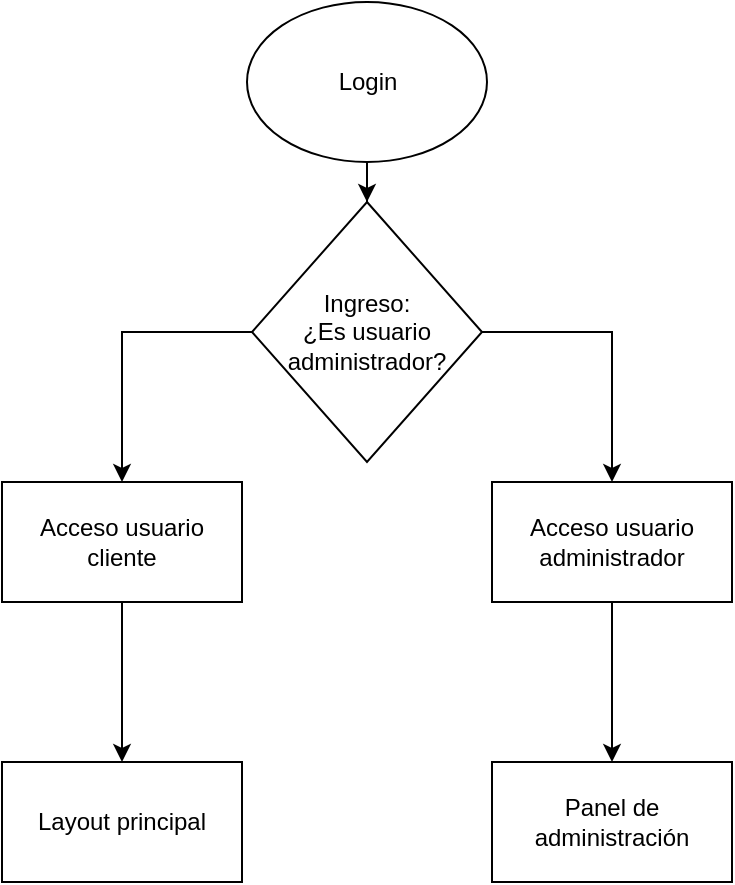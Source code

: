 <mxfile version="21.5.0" type="google" pages="10">
  <diagram id="WsR6HcqARuVx5btNg8sa" name="Login">
    <mxGraphModel dx="868" dy="474" grid="1" gridSize="10" guides="1" tooltips="1" connect="1" arrows="1" fold="1" page="1" pageScale="1" pageWidth="850" pageHeight="1100" math="0" shadow="0">
      <root>
        <mxCell id="0" />
        <mxCell id="1" parent="0" />
        <mxCell id="5zemHjM4DmCkiT_sT6mu-4" style="edgeStyle=orthogonalEdgeStyle;rounded=0;orthogonalLoop=1;jettySize=auto;html=1;entryX=0.5;entryY=0;entryDx=0;entryDy=0;" parent="1" source="5zemHjM4DmCkiT_sT6mu-2" target="5zemHjM4DmCkiT_sT6mu-3" edge="1">
          <mxGeometry relative="1" as="geometry" />
        </mxCell>
        <mxCell id="5zemHjM4DmCkiT_sT6mu-2" value="Login" style="ellipse;whiteSpace=wrap;html=1;" parent="1" vertex="1">
          <mxGeometry x="362.5" y="30" width="120" height="80" as="geometry" />
        </mxCell>
        <mxCell id="5zemHjM4DmCkiT_sT6mu-7" style="edgeStyle=orthogonalEdgeStyle;rounded=0;orthogonalLoop=1;jettySize=auto;html=1;" parent="1" source="5zemHjM4DmCkiT_sT6mu-3" target="5zemHjM4DmCkiT_sT6mu-6" edge="1">
          <mxGeometry relative="1" as="geometry" />
        </mxCell>
        <mxCell id="5zemHjM4DmCkiT_sT6mu-8" style="edgeStyle=orthogonalEdgeStyle;rounded=0;orthogonalLoop=1;jettySize=auto;html=1;" parent="1" source="5zemHjM4DmCkiT_sT6mu-3" target="5zemHjM4DmCkiT_sT6mu-5" edge="1">
          <mxGeometry relative="1" as="geometry" />
        </mxCell>
        <mxCell id="5zemHjM4DmCkiT_sT6mu-3" value="&lt;div&gt;Ingreso:&lt;/div&gt;&lt;div&gt;¿Es usuario administrador?&lt;/div&gt;" style="rhombus;whiteSpace=wrap;html=1;" parent="1" vertex="1">
          <mxGeometry x="365" y="130" width="115" height="130" as="geometry" />
        </mxCell>
        <mxCell id="5zemHjM4DmCkiT_sT6mu-12" style="edgeStyle=orthogonalEdgeStyle;rounded=0;orthogonalLoop=1;jettySize=auto;html=1;entryX=0.5;entryY=0;entryDx=0;entryDy=0;" parent="1" source="5zemHjM4DmCkiT_sT6mu-5" target="5zemHjM4DmCkiT_sT6mu-9" edge="1">
          <mxGeometry relative="1" as="geometry" />
        </mxCell>
        <mxCell id="5zemHjM4DmCkiT_sT6mu-5" value="Acceso usuario cliente" style="rounded=0;whiteSpace=wrap;html=1;" parent="1" vertex="1">
          <mxGeometry x="240" y="270" width="120" height="60" as="geometry" />
        </mxCell>
        <mxCell id="5zemHjM4DmCkiT_sT6mu-11" style="edgeStyle=orthogonalEdgeStyle;rounded=0;orthogonalLoop=1;jettySize=auto;html=1;entryX=0.5;entryY=0;entryDx=0;entryDy=0;" parent="1" source="5zemHjM4DmCkiT_sT6mu-6" target="5zemHjM4DmCkiT_sT6mu-10" edge="1">
          <mxGeometry relative="1" as="geometry" />
        </mxCell>
        <mxCell id="5zemHjM4DmCkiT_sT6mu-6" value="Acceso usuario administrador" style="rounded=0;whiteSpace=wrap;html=1;" parent="1" vertex="1">
          <mxGeometry x="485" y="270" width="120" height="60" as="geometry" />
        </mxCell>
        <mxCell id="5zemHjM4DmCkiT_sT6mu-9" value="Layout principal" style="rounded=0;whiteSpace=wrap;html=1;" parent="1" vertex="1">
          <mxGeometry x="240" y="410" width="120" height="60" as="geometry" />
        </mxCell>
        <mxCell id="5zemHjM4DmCkiT_sT6mu-10" value="Panel de administración" style="rounded=0;whiteSpace=wrap;html=1;" parent="1" vertex="1">
          <mxGeometry x="485" y="410" width="120" height="60" as="geometry" />
        </mxCell>
      </root>
    </mxGraphModel>
  </diagram>
  <diagram id="Ose9zDiX4JqBdhfaVhJk" name="Management">
    <mxGraphModel dx="2170" dy="1185" grid="1" gridSize="10" guides="1" tooltips="1" connect="1" arrows="1" fold="1" page="1" pageScale="1" pageWidth="850" pageHeight="1100" math="0" shadow="0">
      <root>
        <mxCell id="MeFTL7evtH2HVAbQhXVb-0" />
        <mxCell id="MeFTL7evtH2HVAbQhXVb-1" parent="MeFTL7evtH2HVAbQhXVb-0" />
        <mxCell id="MeFTL7evtH2HVAbQhXVb-14" style="edgeStyle=orthogonalEdgeStyle;rounded=0;orthogonalLoop=1;jettySize=auto;html=1;entryX=0.5;entryY=0;entryDx=0;entryDy=0;" parent="MeFTL7evtH2HVAbQhXVb-1" source="MeFTL7evtH2HVAbQhXVb-2" target="MeFTL7evtH2HVAbQhXVb-13" edge="1">
          <mxGeometry relative="1" as="geometry" />
        </mxCell>
        <mxCell id="MeFTL7evtH2HVAbQhXVb-2" value="Management" style="ellipse;whiteSpace=wrap;html=1;" parent="MeFTL7evtH2HVAbQhXVb-1" vertex="1">
          <mxGeometry x="225" y="40" width="120" height="80" as="geometry" />
        </mxCell>
        <mxCell id="MeFTL7evtH2HVAbQhXVb-7" style="edgeStyle=orthogonalEdgeStyle;rounded=0;orthogonalLoop=1;jettySize=auto;html=1;entryX=0.5;entryY=0;entryDx=0;entryDy=0;" parent="MeFTL7evtH2HVAbQhXVb-1" source="MeFTL7evtH2HVAbQhXVb-4" target="MeFTL7evtH2HVAbQhXVb-5" edge="1">
          <mxGeometry relative="1" as="geometry" />
        </mxCell>
        <mxCell id="MeFTL7evtH2HVAbQhXVb-17" style="edgeStyle=orthogonalEdgeStyle;rounded=0;orthogonalLoop=1;jettySize=auto;html=1;entryX=0.5;entryY=0;entryDx=0;entryDy=0;" parent="MeFTL7evtH2HVAbQhXVb-1" source="MeFTL7evtH2HVAbQhXVb-4" target="MeFTL7evtH2HVAbQhXVb-16" edge="1">
          <mxGeometry relative="1" as="geometry" />
        </mxCell>
        <mxCell id="MeFTL7evtH2HVAbQhXVb-4" value="¿Agrega un libro?" style="rhombus;whiteSpace=wrap;html=1;" parent="MeFTL7evtH2HVAbQhXVb-1" vertex="1">
          <mxGeometry x="245" y="320" width="80" height="80" as="geometry" />
        </mxCell>
        <mxCell id="MeFTL7evtH2HVAbQhXVb-28" style="edgeStyle=orthogonalEdgeStyle;rounded=0;orthogonalLoop=1;jettySize=auto;html=1;entryX=0.5;entryY=0;entryDx=0;entryDy=0;" parent="MeFTL7evtH2HVAbQhXVb-1" source="MeFTL7evtH2HVAbQhXVb-5" target="MeFTL7evtH2HVAbQhXVb-26" edge="1">
          <mxGeometry relative="1" as="geometry" />
        </mxCell>
        <mxCell id="MeFTL7evtH2HVAbQhXVb-5" value="Abre formulario de creación de libros&amp;nbsp; " style="rounded=0;whiteSpace=wrap;html=1;" parent="MeFTL7evtH2HVAbQhXVb-1" vertex="1">
          <mxGeometry x="10" y="440" width="120" height="60" as="geometry" />
        </mxCell>
        <mxCell id="MeFTL7evtH2HVAbQhXVb-15" style="edgeStyle=orthogonalEdgeStyle;rounded=0;orthogonalLoop=1;jettySize=auto;html=1;entryX=0.5;entryY=0;entryDx=0;entryDy=0;" parent="MeFTL7evtH2HVAbQhXVb-1" source="MeFTL7evtH2HVAbQhXVb-13" target="MeFTL7evtH2HVAbQhXVb-4" edge="1">
          <mxGeometry relative="1" as="geometry" />
        </mxCell>
        <mxCell id="MeFTL7evtH2HVAbQhXVb-13" value="Carga la información del panel" style="rounded=0;whiteSpace=wrap;html=1;" parent="MeFTL7evtH2HVAbQhXVb-1" vertex="1">
          <mxGeometry x="225" y="190" width="120" height="60" as="geometry" />
        </mxCell>
        <mxCell id="MeFTL7evtH2HVAbQhXVb-19" style="edgeStyle=orthogonalEdgeStyle;rounded=0;orthogonalLoop=1;jettySize=auto;html=1;exitX=0;exitY=0.5;exitDx=0;exitDy=0;entryX=0.5;entryY=0;entryDx=0;entryDy=0;" parent="MeFTL7evtH2HVAbQhXVb-1" source="MeFTL7evtH2HVAbQhXVb-16" target="MeFTL7evtH2HVAbQhXVb-18" edge="1">
          <mxGeometry relative="1" as="geometry" />
        </mxCell>
        <mxCell id="MeFTL7evtH2HVAbQhXVb-22" style="edgeStyle=orthogonalEdgeStyle;rounded=0;orthogonalLoop=1;jettySize=auto;html=1;entryX=0.5;entryY=0;entryDx=0;entryDy=0;" parent="MeFTL7evtH2HVAbQhXVb-1" source="MeFTL7evtH2HVAbQhXVb-16" target="MeFTL7evtH2HVAbQhXVb-21" edge="1">
          <mxGeometry relative="1" as="geometry" />
        </mxCell>
        <mxCell id="MeFTL7evtH2HVAbQhXVb-16" value="¿Edita un libro?" style="rhombus;whiteSpace=wrap;html=1;" parent="MeFTL7evtH2HVAbQhXVb-1" vertex="1">
          <mxGeometry x="425" y="440" width="80" height="80" as="geometry" />
        </mxCell>
        <mxCell id="MeFTL7evtH2HVAbQhXVb-29" style="edgeStyle=orthogonalEdgeStyle;rounded=0;orthogonalLoop=1;jettySize=auto;html=1;entryX=0.5;entryY=0;entryDx=0;entryDy=0;" parent="MeFTL7evtH2HVAbQhXVb-1" source="MeFTL7evtH2HVAbQhXVb-18" target="MeFTL7evtH2HVAbQhXVb-27" edge="1">
          <mxGeometry relative="1" as="geometry" />
        </mxCell>
        <mxCell id="MeFTL7evtH2HVAbQhXVb-18" value="Abre el panel de edición de libros " style="rounded=0;whiteSpace=wrap;html=1;" parent="MeFTL7evtH2HVAbQhXVb-1" vertex="1">
          <mxGeometry x="225" y="560" width="120" height="60" as="geometry" />
        </mxCell>
        <mxCell id="MeFTL7evtH2HVAbQhXVb-37" style="edgeStyle=orthogonalEdgeStyle;rounded=0;orthogonalLoop=1;jettySize=auto;html=1;entryX=0.5;entryY=0;entryDx=0;entryDy=0;" parent="MeFTL7evtH2HVAbQhXVb-1" source="MeFTL7evtH2HVAbQhXVb-20" target="MeFTL7evtH2HVAbQhXVb-32" edge="1">
          <mxGeometry relative="1" as="geometry">
            <Array as="points">
              <mxPoint x="520" y="800" />
              <mxPoint x="285" y="800" />
            </Array>
          </mxGeometry>
        </mxCell>
        <mxCell id="MeFTL7evtH2HVAbQhXVb-20" value="Abre confirmación de eliminación" style="rounded=0;whiteSpace=wrap;html=1;" parent="MeFTL7evtH2HVAbQhXVb-1" vertex="1">
          <mxGeometry x="460" y="680" width="120" height="60" as="geometry" />
        </mxCell>
        <mxCell id="MeFTL7evtH2HVAbQhXVb-23" style="edgeStyle=orthogonalEdgeStyle;rounded=0;orthogonalLoop=1;jettySize=auto;html=1;entryX=0.5;entryY=0;entryDx=0;entryDy=0;" parent="MeFTL7evtH2HVAbQhXVb-1" source="MeFTL7evtH2HVAbQhXVb-21" target="MeFTL7evtH2HVAbQhXVb-20" edge="1">
          <mxGeometry relative="1" as="geometry" />
        </mxCell>
        <mxCell id="MeFTL7evtH2HVAbQhXVb-25" style="edgeStyle=orthogonalEdgeStyle;rounded=0;orthogonalLoop=1;jettySize=auto;html=1;" parent="MeFTL7evtH2HVAbQhXVb-1" source="MeFTL7evtH2HVAbQhXVb-21" target="MeFTL7evtH2HVAbQhXVb-24" edge="1">
          <mxGeometry relative="1" as="geometry" />
        </mxCell>
        <mxCell id="MeFTL7evtH2HVAbQhXVb-21" value="¿Elimina un libro?" style="rhombus;whiteSpace=wrap;html=1;" parent="MeFTL7evtH2HVAbQhXVb-1" vertex="1">
          <mxGeometry x="600" y="560" width="80" height="80" as="geometry" />
        </mxCell>
        <mxCell id="MeFTL7evtH2HVAbQhXVb-39" style="edgeStyle=orthogonalEdgeStyle;rounded=0;orthogonalLoop=1;jettySize=auto;html=1;entryX=0.5;entryY=0;entryDx=0;entryDy=0;" parent="MeFTL7evtH2HVAbQhXVb-1" source="MeFTL7evtH2HVAbQhXVb-24" target="MeFTL7evtH2HVAbQhXVb-4" edge="1">
          <mxGeometry relative="1" as="geometry">
            <mxPoint x="350" y="339" as="targetPoint" />
            <Array as="points">
              <mxPoint x="840" y="710" />
              <mxPoint x="840" y="280" />
              <mxPoint x="285" y="280" />
            </Array>
          </mxGeometry>
        </mxCell>
        <mxCell id="MeFTL7evtH2HVAbQhXVb-24" value="El panel muestra la información" style="rounded=0;whiteSpace=wrap;html=1;" parent="MeFTL7evtH2HVAbQhXVb-1" vertex="1">
          <mxGeometry x="700" y="680" width="120" height="60" as="geometry" />
        </mxCell>
        <mxCell id="MeFTL7evtH2HVAbQhXVb-31" style="edgeStyle=orthogonalEdgeStyle;rounded=0;orthogonalLoop=1;jettySize=auto;html=1;entryX=0.5;entryY=0;entryDx=0;entryDy=0;" parent="MeFTL7evtH2HVAbQhXVb-1" source="MeFTL7evtH2HVAbQhXVb-26" target="MeFTL7evtH2HVAbQhXVb-30" edge="1">
          <mxGeometry relative="1" as="geometry" />
        </mxCell>
        <mxCell id="MeFTL7evtH2HVAbQhXVb-26" value="Rellena los datos de formulario" style="rounded=0;whiteSpace=wrap;html=1;" parent="MeFTL7evtH2HVAbQhXVb-1" vertex="1">
          <mxGeometry x="10" y="560" width="120" height="60" as="geometry" />
        </mxCell>
        <mxCell id="MeFTL7evtH2HVAbQhXVb-36" style="edgeStyle=orthogonalEdgeStyle;rounded=0;orthogonalLoop=1;jettySize=auto;html=1;entryX=0.5;entryY=0;entryDx=0;entryDy=0;" parent="MeFTL7evtH2HVAbQhXVb-1" source="MeFTL7evtH2HVAbQhXVb-27" target="MeFTL7evtH2HVAbQhXVb-32" edge="1">
          <mxGeometry relative="1" as="geometry" />
        </mxCell>
        <mxCell id="MeFTL7evtH2HVAbQhXVb-27" value="Modifica datos de un registro" style="rounded=0;whiteSpace=wrap;html=1;" parent="MeFTL7evtH2HVAbQhXVb-1" vertex="1">
          <mxGeometry x="225" y="680" width="120" height="60" as="geometry" />
        </mxCell>
        <mxCell id="MeFTL7evtH2HVAbQhXVb-33" style="edgeStyle=orthogonalEdgeStyle;rounded=0;orthogonalLoop=1;jettySize=auto;html=1;entryX=0.5;entryY=0;entryDx=0;entryDy=0;" parent="MeFTL7evtH2HVAbQhXVb-1" source="MeFTL7evtH2HVAbQhXVb-30" target="MeFTL7evtH2HVAbQhXVb-32" edge="1">
          <mxGeometry relative="1" as="geometry">
            <Array as="points">
              <mxPoint x="70" y="800" />
            </Array>
          </mxGeometry>
        </mxCell>
        <mxCell id="MeFTL7evtH2HVAbQhXVb-30" value="Válida datos del formulario" style="rounded=0;whiteSpace=wrap;html=1;" parent="MeFTL7evtH2HVAbQhXVb-1" vertex="1">
          <mxGeometry x="10" y="680" width="120" height="60" as="geometry" />
        </mxCell>
        <mxCell id="MeFTL7evtH2HVAbQhXVb-45" style="edgeStyle=orthogonalEdgeStyle;rounded=0;orthogonalLoop=1;jettySize=auto;html=1;entryX=0;entryY=0.5;entryDx=0;entryDy=0;" parent="MeFTL7evtH2HVAbQhXVb-1" source="MeFTL7evtH2HVAbQhXVb-32" target="MeFTL7evtH2HVAbQhXVb-43" edge="1">
          <mxGeometry relative="1" as="geometry" />
        </mxCell>
        <mxCell id="MeFTL7evtH2HVAbQhXVb-32" value="Se modifica la base de datos" style="rounded=0;whiteSpace=wrap;html=1;" parent="MeFTL7evtH2HVAbQhXVb-1" vertex="1">
          <mxGeometry x="225" y="840" width="120" height="60" as="geometry" />
        </mxCell>
        <mxCell id="MeFTL7evtH2HVAbQhXVb-47" style="edgeStyle=orthogonalEdgeStyle;rounded=0;orthogonalLoop=1;jettySize=auto;html=1;entryX=0;entryY=0.5;entryDx=0;entryDy=0;" parent="MeFTL7evtH2HVAbQhXVb-1" source="MeFTL7evtH2HVAbQhXVb-43" target="MeFTL7evtH2HVAbQhXVb-24" edge="1">
          <mxGeometry relative="1" as="geometry">
            <Array as="points">
              <mxPoint x="640" y="710" />
            </Array>
          </mxGeometry>
        </mxCell>
        <mxCell id="MeFTL7evtH2HVAbQhXVb-49" style="edgeStyle=orthogonalEdgeStyle;rounded=0;orthogonalLoop=1;jettySize=auto;html=1;entryX=0.5;entryY=0;entryDx=0;entryDy=0;" parent="MeFTL7evtH2HVAbQhXVb-1" source="MeFTL7evtH2HVAbQhXVb-43" target="MeFTL7evtH2HVAbQhXVb-48" edge="1">
          <mxGeometry relative="1" as="geometry" />
        </mxCell>
        <mxCell id="MeFTL7evtH2HVAbQhXVb-43" value="¿Se cierra la sesión?" style="rhombus;whiteSpace=wrap;html=1;" parent="MeFTL7evtH2HVAbQhXVb-1" vertex="1">
          <mxGeometry x="600" y="830" width="80" height="80" as="geometry" />
        </mxCell>
        <mxCell id="MeFTL7evtH2HVAbQhXVb-48" value="Redirección a login" style="rounded=0;whiteSpace=wrap;html=1;" parent="MeFTL7evtH2HVAbQhXVb-1" vertex="1">
          <mxGeometry x="580" y="1000" width="120" height="60" as="geometry" />
        </mxCell>
      </root>
    </mxGraphModel>
  </diagram>
  <diagram id="vWlu-kKBcr7OawUwA4JS" name="Register">
    <mxGraphModel dx="1736" dy="948" grid="1" gridSize="10" guides="1" tooltips="1" connect="1" arrows="1" fold="1" page="1" pageScale="1" pageWidth="850" pageHeight="1100" math="0" shadow="0">
      <root>
        <mxCell id="KZDqSxNKxxpGiFPg5hn6-0" />
        <mxCell id="KZDqSxNKxxpGiFPg5hn6-1" parent="KZDqSxNKxxpGiFPg5hn6-0" />
        <mxCell id="KZDqSxNKxxpGiFPg5hn6-4" style="edgeStyle=orthogonalEdgeStyle;rounded=0;orthogonalLoop=1;jettySize=auto;html=1;entryX=0.5;entryY=0;entryDx=0;entryDy=0;" parent="KZDqSxNKxxpGiFPg5hn6-1" source="KZDqSxNKxxpGiFPg5hn6-2" target="KZDqSxNKxxpGiFPg5hn6-3" edge="1">
          <mxGeometry relative="1" as="geometry" />
        </mxCell>
        <mxCell id="KZDqSxNKxxpGiFPg5hn6-2" value="Register" style="ellipse;whiteSpace=wrap;html=1;" parent="KZDqSxNKxxpGiFPg5hn6-1" vertex="1">
          <mxGeometry x="365" y="40" width="120" height="80" as="geometry" />
        </mxCell>
        <mxCell id="KZDqSxNKxxpGiFPg5hn6-6" style="edgeStyle=orthogonalEdgeStyle;rounded=0;orthogonalLoop=1;jettySize=auto;html=1;entryX=0.5;entryY=0;entryDx=0;entryDy=0;" parent="KZDqSxNKxxpGiFPg5hn6-1" source="KZDqSxNKxxpGiFPg5hn6-3" edge="1">
          <mxGeometry relative="1" as="geometry">
            <mxPoint x="425" y="340" as="targetPoint" />
          </mxGeometry>
        </mxCell>
        <mxCell id="KZDqSxNKxxpGiFPg5hn6-3" value="Ingresa al panel de registro" style="rounded=0;whiteSpace=wrap;html=1;" parent="KZDqSxNKxxpGiFPg5hn6-1" vertex="1">
          <mxGeometry x="365" y="200" width="120" height="60" as="geometry" />
        </mxCell>
        <mxCell id="KZDqSxNKxxpGiFPg5hn6-9" value="" style="edgeStyle=orthogonalEdgeStyle;rounded=0;orthogonalLoop=1;jettySize=auto;html=1;" parent="KZDqSxNKxxpGiFPg5hn6-1" source="KZDqSxNKxxpGiFPg5hn6-7" target="KZDqSxNKxxpGiFPg5hn6-8" edge="1">
          <mxGeometry relative="1" as="geometry" />
        </mxCell>
        <mxCell id="KZDqSxNKxxpGiFPg5hn6-7" value="Ingresa la información" style="shape=parallelogram;html=1;strokeWidth=2;perimeter=parallelogramPerimeter;whiteSpace=wrap;rounded=1;arcSize=12;size=0.23;" parent="KZDqSxNKxxpGiFPg5hn6-1" vertex="1">
          <mxGeometry x="375" y="340" width="100" height="60" as="geometry" />
        </mxCell>
        <mxCell id="KZDqSxNKxxpGiFPg5hn6-12" value="" style="edgeStyle=orthogonalEdgeStyle;rounded=0;orthogonalLoop=1;jettySize=auto;html=1;" parent="KZDqSxNKxxpGiFPg5hn6-1" source="KZDqSxNKxxpGiFPg5hn6-8" target="KZDqSxNKxxpGiFPg5hn6-10" edge="1">
          <mxGeometry relative="1" as="geometry" />
        </mxCell>
        <mxCell id="KZDqSxNKxxpGiFPg5hn6-8" value="Valida la información" style="rounded=0;whiteSpace=wrap;html=1;" parent="KZDqSxNKxxpGiFPg5hn6-1" vertex="1">
          <mxGeometry x="365" y="480" width="120" height="60" as="geometry" />
        </mxCell>
        <mxCell id="KZDqSxNKxxpGiFPg5hn6-11" style="edgeStyle=orthogonalEdgeStyle;rounded=0;orthogonalLoop=1;jettySize=auto;html=1;entryX=0.5;entryY=0;entryDx=0;entryDy=0;" parent="KZDqSxNKxxpGiFPg5hn6-1" source="KZDqSxNKxxpGiFPg5hn6-10" target="KZDqSxNKxxpGiFPg5hn6-7" edge="1">
          <mxGeometry relative="1" as="geometry">
            <Array as="points">
              <mxPoint x="600" y="660" />
              <mxPoint x="600" y="300" />
              <mxPoint x="425" y="300" />
            </Array>
          </mxGeometry>
        </mxCell>
        <mxCell id="KZDqSxNKxxpGiFPg5hn6-13" style="edgeStyle=orthogonalEdgeStyle;rounded=0;orthogonalLoop=1;jettySize=auto;html=1;entryX=0.5;entryY=0;entryDx=0;entryDy=0;" parent="KZDqSxNKxxpGiFPg5hn6-1" source="KZDqSxNKxxpGiFPg5hn6-10" target="KZDqSxNKxxpGiFPg5hn6-14" edge="1">
          <mxGeometry relative="1" as="geometry">
            <mxPoint x="280" y="760" as="targetPoint" />
          </mxGeometry>
        </mxCell>
        <mxCell id="KZDqSxNKxxpGiFPg5hn6-10" value="¿La información es correcta" style="rhombus;whiteSpace=wrap;html=1;" parent="KZDqSxNKxxpGiFPg5hn6-1" vertex="1">
          <mxGeometry x="385" y="620" width="80" height="80" as="geometry" />
        </mxCell>
        <mxCell id="KZDqSxNKxxpGiFPg5hn6-16" style="edgeStyle=orthogonalEdgeStyle;rounded=0;orthogonalLoop=1;jettySize=auto;html=1;entryX=0;entryY=0.5;entryDx=0;entryDy=0;" parent="KZDqSxNKxxpGiFPg5hn6-1" source="KZDqSxNKxxpGiFPg5hn6-14" target="KZDqSxNKxxpGiFPg5hn6-15" edge="1">
          <mxGeometry relative="1" as="geometry" />
        </mxCell>
        <mxCell id="KZDqSxNKxxpGiFPg5hn6-14" value="Se agrega registro a la base de datos" style="rounded=0;whiteSpace=wrap;html=1;" parent="KZDqSxNKxxpGiFPg5hn6-1" vertex="1">
          <mxGeometry x="220" y="760" width="120" height="60" as="geometry" />
        </mxCell>
        <mxCell id="KZDqSxNKxxpGiFPg5hn6-15" value="Ingresa a la vista principal" style="rounded=0;whiteSpace=wrap;html=1;" parent="KZDqSxNKxxpGiFPg5hn6-1" vertex="1">
          <mxGeometry x="500" y="760" width="120" height="60" as="geometry" />
        </mxCell>
      </root>
    </mxGraphModel>
  </diagram>
  <diagram id="AFvNi9DBszjR2sdeV289" name="Search">
    <mxGraphModel dx="2170" dy="1185" grid="1" gridSize="10" guides="1" tooltips="1" connect="1" arrows="1" fold="1" page="1" pageScale="1" pageWidth="850" pageHeight="1100" math="0" shadow="0">
      <root>
        <mxCell id="PI2NiPWCx9d0fiBC13o3-0" />
        <mxCell id="PI2NiPWCx9d0fiBC13o3-1" parent="PI2NiPWCx9d0fiBC13o3-0" />
        <mxCell id="PI2NiPWCx9d0fiBC13o3-4" style="edgeStyle=orthogonalEdgeStyle;rounded=0;orthogonalLoop=1;jettySize=auto;html=1;" edge="1" parent="PI2NiPWCx9d0fiBC13o3-1" source="PI2NiPWCx9d0fiBC13o3-2" target="PI2NiPWCx9d0fiBC13o3-3">
          <mxGeometry relative="1" as="geometry" />
        </mxCell>
        <mxCell id="PI2NiPWCx9d0fiBC13o3-2" value="Search" style="ellipse;whiteSpace=wrap;html=1;" vertex="1" parent="PI2NiPWCx9d0fiBC13o3-1">
          <mxGeometry x="365" y="30" width="120" height="80" as="geometry" />
        </mxCell>
        <mxCell id="PI2NiPWCx9d0fiBC13o3-8" style="edgeStyle=orthogonalEdgeStyle;rounded=0;orthogonalLoop=1;jettySize=auto;html=1;entryX=0.5;entryY=0;entryDx=0;entryDy=0;" edge="1" parent="PI2NiPWCx9d0fiBC13o3-1" source="PI2NiPWCx9d0fiBC13o3-3" target="PI2NiPWCx9d0fiBC13o3-7">
          <mxGeometry relative="1" as="geometry" />
        </mxCell>
        <mxCell id="PI2NiPWCx9d0fiBC13o3-3" value="Ingresa texto &lt;br&gt;a buscar" style="shape=parallelogram;perimeter=parallelogramPerimeter;whiteSpace=wrap;html=1;fixedSize=1;" vertex="1" parent="PI2NiPWCx9d0fiBC13o3-1">
          <mxGeometry x="365" y="180" width="120" height="60" as="geometry" />
        </mxCell>
        <mxCell id="PI2NiPWCx9d0fiBC13o3-13" style="edgeStyle=orthogonalEdgeStyle;rounded=0;orthogonalLoop=1;jettySize=auto;html=1;entryX=0.5;entryY=0;entryDx=0;entryDy=0;" edge="1" parent="PI2NiPWCx9d0fiBC13o3-1" source="PI2NiPWCx9d0fiBC13o3-5" target="PI2NiPWCx9d0fiBC13o3-11">
          <mxGeometry relative="1" as="geometry" />
        </mxCell>
        <mxCell id="PI2NiPWCx9d0fiBC13o3-5" value="Se crea componente de titulo encontrado" style="rounded=0;whiteSpace=wrap;html=1;" vertex="1" parent="PI2NiPWCx9d0fiBC13o3-1">
          <mxGeometry x="230" y="440" width="120" height="60" as="geometry" />
        </mxCell>
        <mxCell id="PI2NiPWCx9d0fiBC13o3-16" style="edgeStyle=orthogonalEdgeStyle;rounded=0;orthogonalLoop=1;jettySize=auto;html=1;entryX=0.5;entryY=0;entryDx=0;entryDy=0;" edge="1" parent="PI2NiPWCx9d0fiBC13o3-1" source="PI2NiPWCx9d0fiBC13o3-6" target="PI2NiPWCx9d0fiBC13o3-15">
          <mxGeometry relative="1" as="geometry" />
        </mxCell>
        <mxCell id="PI2NiPWCx9d0fiBC13o3-6" value="Se crea componente de titulos alternos" style="rounded=0;whiteSpace=wrap;html=1;" vertex="1" parent="PI2NiPWCx9d0fiBC13o3-1">
          <mxGeometry x="485" y="440" width="120" height="60" as="geometry" />
        </mxCell>
        <mxCell id="PI2NiPWCx9d0fiBC13o3-9" style="edgeStyle=orthogonalEdgeStyle;rounded=0;orthogonalLoop=1;jettySize=auto;html=1;entryX=0.5;entryY=0;entryDx=0;entryDy=0;" edge="1" parent="PI2NiPWCx9d0fiBC13o3-1" source="PI2NiPWCx9d0fiBC13o3-7" target="PI2NiPWCx9d0fiBC13o3-6">
          <mxGeometry relative="1" as="geometry" />
        </mxCell>
        <mxCell id="PI2NiPWCx9d0fiBC13o3-10" style="edgeStyle=orthogonalEdgeStyle;rounded=0;orthogonalLoop=1;jettySize=auto;html=1;entryX=0.5;entryY=0;entryDx=0;entryDy=0;" edge="1" parent="PI2NiPWCx9d0fiBC13o3-1" source="PI2NiPWCx9d0fiBC13o3-7" target="PI2NiPWCx9d0fiBC13o3-5">
          <mxGeometry relative="1" as="geometry">
            <mxPoint x="290" y="430" as="targetPoint" />
          </mxGeometry>
        </mxCell>
        <mxCell id="PI2NiPWCx9d0fiBC13o3-7" value="¿Se encuentra el titulo?" style="rhombus;whiteSpace=wrap;html=1;" vertex="1" parent="PI2NiPWCx9d0fiBC13o3-1">
          <mxGeometry x="385" y="310" width="80" height="80" as="geometry" />
        </mxCell>
        <mxCell id="PI2NiPWCx9d0fiBC13o3-14" style="edgeStyle=orthogonalEdgeStyle;rounded=0;orthogonalLoop=1;jettySize=auto;html=1;entryX=0;entryY=0.5;entryDx=0;entryDy=0;" edge="1" parent="PI2NiPWCx9d0fiBC13o3-1" source="PI2NiPWCx9d0fiBC13o3-11" target="PI2NiPWCx9d0fiBC13o3-6">
          <mxGeometry relative="1" as="geometry">
            <Array as="points">
              <mxPoint x="418" y="590" />
              <mxPoint x="418" y="470" />
            </Array>
          </mxGeometry>
        </mxCell>
        <mxCell id="PI2NiPWCx9d0fiBC13o3-11" value="Se carga información en el componente de título encontrado" style="rounded=0;whiteSpace=wrap;html=1;" vertex="1" parent="PI2NiPWCx9d0fiBC13o3-1">
          <mxGeometry x="230" y="560" width="120" height="60" as="geometry" />
        </mxCell>
        <mxCell id="PI2NiPWCx9d0fiBC13o3-18" style="edgeStyle=orthogonalEdgeStyle;rounded=0;orthogonalLoop=1;jettySize=auto;html=1;" edge="1" parent="PI2NiPWCx9d0fiBC13o3-1" source="PI2NiPWCx9d0fiBC13o3-15" target="PI2NiPWCx9d0fiBC13o3-17">
          <mxGeometry relative="1" as="geometry" />
        </mxCell>
        <mxCell id="PI2NiPWCx9d0fiBC13o3-15" value="Se carga información de titulos alternos" style="rounded=0;whiteSpace=wrap;html=1;" vertex="1" parent="PI2NiPWCx9d0fiBC13o3-1">
          <mxGeometry x="485" y="560" width="120" height="60" as="geometry" />
        </mxCell>
        <mxCell id="PI2NiPWCx9d0fiBC13o3-20" style="edgeStyle=orthogonalEdgeStyle;rounded=0;orthogonalLoop=1;jettySize=auto;html=1;entryX=0.5;entryY=0;entryDx=0;entryDy=0;" edge="1" parent="PI2NiPWCx9d0fiBC13o3-1" source="PI2NiPWCx9d0fiBC13o3-17" target="PI2NiPWCx9d0fiBC13o3-22">
          <mxGeometry relative="1" as="geometry">
            <mxPoint x="425" y="880" as="targetPoint" />
          </mxGeometry>
        </mxCell>
        <mxCell id="PI2NiPWCx9d0fiBC13o3-17" value="Se despliega la información sobre el layout de búsqueda" style="rounded=0;whiteSpace=wrap;html=1;" vertex="1" parent="PI2NiPWCx9d0fiBC13o3-1">
          <mxGeometry x="365" y="730" width="120" height="60" as="geometry" />
        </mxCell>
        <mxCell id="PI2NiPWCx9d0fiBC13o3-21" style="edgeStyle=orthogonalEdgeStyle;rounded=0;orthogonalLoop=1;jettySize=auto;html=1;entryX=0.5;entryY=0;entryDx=0;entryDy=0;exitX=1;exitY=0.5;exitDx=0;exitDy=0;" edge="1" parent="PI2NiPWCx9d0fiBC13o3-1" source="PI2NiPWCx9d0fiBC13o3-22" target="PI2NiPWCx9d0fiBC13o3-7">
          <mxGeometry relative="1" as="geometry">
            <mxPoint x="485" y="910" as="sourcePoint" />
            <Array as="points">
              <mxPoint x="680" y="920" />
              <mxPoint x="680" y="280" />
              <mxPoint x="425" y="280" />
            </Array>
          </mxGeometry>
        </mxCell>
        <mxCell id="PI2NiPWCx9d0fiBC13o3-24" style="edgeStyle=orthogonalEdgeStyle;rounded=0;orthogonalLoop=1;jettySize=auto;html=1;entryX=0.5;entryY=0;entryDx=0;entryDy=0;" edge="1" parent="PI2NiPWCx9d0fiBC13o3-1" source="PI2NiPWCx9d0fiBC13o3-22" target="PI2NiPWCx9d0fiBC13o3-23">
          <mxGeometry relative="1" as="geometry" />
        </mxCell>
        <mxCell id="PI2NiPWCx9d0fiBC13o3-22" value="¿Se busca otro título?" style="rhombus;whiteSpace=wrap;html=1;" vertex="1" parent="PI2NiPWCx9d0fiBC13o3-1">
          <mxGeometry x="385" y="880" width="80" height="80" as="geometry" />
        </mxCell>
        <mxCell id="PI2NiPWCx9d0fiBC13o3-26" style="edgeStyle=orthogonalEdgeStyle;rounded=0;orthogonalLoop=1;jettySize=auto;html=1;" edge="1" parent="PI2NiPWCx9d0fiBC13o3-1" source="PI2NiPWCx9d0fiBC13o3-23" target="PI2NiPWCx9d0fiBC13o3-25">
          <mxGeometry relative="1" as="geometry">
            <Array as="points">
              <mxPoint x="340" y="1000" />
            </Array>
          </mxGeometry>
        </mxCell>
        <mxCell id="PI2NiPWCx9d0fiBC13o3-28" style="edgeStyle=orthogonalEdgeStyle;rounded=0;orthogonalLoop=1;jettySize=auto;html=1;exitX=0;exitY=0.5;exitDx=0;exitDy=0;entryX=0.5;entryY=0;entryDx=0;entryDy=0;" edge="1" parent="PI2NiPWCx9d0fiBC13o3-1" source="PI2NiPWCx9d0fiBC13o3-23" target="PI2NiPWCx9d0fiBC13o3-27">
          <mxGeometry relative="1" as="geometry" />
        </mxCell>
        <mxCell id="PI2NiPWCx9d0fiBC13o3-23" value="&lt;div&gt;¿Se cierra &lt;br&gt;&lt;/div&gt;&lt;div&gt;la vista?&lt;/div&gt;" style="rhombus;whiteSpace=wrap;html=1;" vertex="1" parent="PI2NiPWCx9d0fiBC13o3-1">
          <mxGeometry x="200" y="960" width="80" height="80" as="geometry" />
        </mxCell>
        <mxCell id="PI2NiPWCx9d0fiBC13o3-29" style="edgeStyle=orthogonalEdgeStyle;rounded=0;orthogonalLoop=1;jettySize=auto;html=1;entryX=0.5;entryY=1;entryDx=0;entryDy=0;" edge="1" parent="PI2NiPWCx9d0fiBC13o3-1" source="PI2NiPWCx9d0fiBC13o3-25" target="PI2NiPWCx9d0fiBC13o3-22">
          <mxGeometry relative="1" as="geometry">
            <Array as="points">
              <mxPoint x="340" y="1000" />
              <mxPoint x="425" y="1000" />
            </Array>
          </mxGeometry>
        </mxCell>
        <mxCell id="PI2NiPWCx9d0fiBC13o3-25" value="La información permanece" style="rounded=0;whiteSpace=wrap;html=1;" vertex="1" parent="PI2NiPWCx9d0fiBC13o3-1">
          <mxGeometry x="280" y="1080" width="120" height="60" as="geometry" />
        </mxCell>
        <mxCell id="PI2NiPWCx9d0fiBC13o3-27" value="Regresa al panel principal" style="rounded=0;whiteSpace=wrap;html=1;" vertex="1" parent="PI2NiPWCx9d0fiBC13o3-1">
          <mxGeometry x="80" y="1080" width="120" height="60" as="geometry" />
        </mxCell>
      </root>
    </mxGraphModel>
  </diagram>
  <diagram id="d5gPQaW97ivn9J4eAe5y" name="Profile">
    <mxGraphModel dx="1736" dy="948" grid="1" gridSize="10" guides="1" tooltips="1" connect="1" arrows="1" fold="1" page="1" pageScale="1" pageWidth="850" pageHeight="1100" math="0" shadow="0">
      <root>
        <mxCell id="apEjFXESz4SzBZ3ClVjT-0" />
        <mxCell id="apEjFXESz4SzBZ3ClVjT-1" parent="apEjFXESz4SzBZ3ClVjT-0" />
        <mxCell id="apEjFXESz4SzBZ3ClVjT-4" style="edgeStyle=orthogonalEdgeStyle;rounded=0;orthogonalLoop=1;jettySize=auto;html=1;entryX=0.5;entryY=0;entryDx=0;entryDy=0;" edge="1" parent="apEjFXESz4SzBZ3ClVjT-1" source="apEjFXESz4SzBZ3ClVjT-2" target="apEjFXESz4SzBZ3ClVjT-3">
          <mxGeometry relative="1" as="geometry" />
        </mxCell>
        <mxCell id="apEjFXESz4SzBZ3ClVjT-2" value="Profile" style="ellipse;whiteSpace=wrap;html=1;" vertex="1" parent="apEjFXESz4SzBZ3ClVjT-1">
          <mxGeometry x="365" y="40" width="120" height="80" as="geometry" />
        </mxCell>
        <mxCell id="mUTGwuWtgQ5wbzIjZK4f-1" style="edgeStyle=orthogonalEdgeStyle;rounded=0;orthogonalLoop=1;jettySize=auto;html=1;" edge="1" parent="apEjFXESz4SzBZ3ClVjT-1" source="apEjFXESz4SzBZ3ClVjT-3" target="mUTGwuWtgQ5wbzIjZK4f-0">
          <mxGeometry relative="1" as="geometry" />
        </mxCell>
        <mxCell id="apEjFXESz4SzBZ3ClVjT-3" value="Carga formulario de edición" style="rounded=0;whiteSpace=wrap;html=1;" vertex="1" parent="apEjFXESz4SzBZ3ClVjT-1">
          <mxGeometry x="365" y="200" width="120" height="60" as="geometry" />
        </mxCell>
        <mxCell id="mUTGwuWtgQ5wbzIjZK4f-3" style="edgeStyle=orthogonalEdgeStyle;rounded=0;orthogonalLoop=1;jettySize=auto;html=1;entryX=0.5;entryY=0;entryDx=0;entryDy=0;" edge="1" parent="apEjFXESz4SzBZ3ClVjT-1" source="mUTGwuWtgQ5wbzIjZK4f-0" target="mUTGwuWtgQ5wbzIjZK4f-2">
          <mxGeometry relative="1" as="geometry" />
        </mxCell>
        <mxCell id="mUTGwuWtgQ5wbzIjZK4f-0" value="Se edita la información" style="shape=parallelogram;perimeter=parallelogramPerimeter;whiteSpace=wrap;html=1;fixedSize=1;" vertex="1" parent="apEjFXESz4SzBZ3ClVjT-1">
          <mxGeometry x="365" y="340" width="120" height="60" as="geometry" />
        </mxCell>
        <mxCell id="mUTGwuWtgQ5wbzIjZK4f-5" style="edgeStyle=orthogonalEdgeStyle;rounded=0;orthogonalLoop=1;jettySize=auto;html=1;entryX=0.5;entryY=0;entryDx=0;entryDy=0;" edge="1" parent="apEjFXESz4SzBZ3ClVjT-1" source="mUTGwuWtgQ5wbzIjZK4f-2" target="mUTGwuWtgQ5wbzIjZK4f-4">
          <mxGeometry relative="1" as="geometry" />
        </mxCell>
        <mxCell id="mUTGwuWtgQ5wbzIjZK4f-2" value="Se valida la información" style="rounded=0;whiteSpace=wrap;html=1;" vertex="1" parent="apEjFXESz4SzBZ3ClVjT-1">
          <mxGeometry x="365" y="480" width="120" height="60" as="geometry" />
        </mxCell>
        <mxCell id="mUTGwuWtgQ5wbzIjZK4f-8" style="edgeStyle=orthogonalEdgeStyle;rounded=0;orthogonalLoop=1;jettySize=auto;html=1;" edge="1" parent="apEjFXESz4SzBZ3ClVjT-1" source="mUTGwuWtgQ5wbzIjZK4f-4" target="mUTGwuWtgQ5wbzIjZK4f-7">
          <mxGeometry relative="1" as="geometry" />
        </mxCell>
        <mxCell id="mUTGwuWtgQ5wbzIjZK4f-11" style="edgeStyle=orthogonalEdgeStyle;rounded=0;orthogonalLoop=1;jettySize=auto;html=1;" edge="1" parent="apEjFXESz4SzBZ3ClVjT-1" source="mUTGwuWtgQ5wbzIjZK4f-4" target="mUTGwuWtgQ5wbzIjZK4f-10">
          <mxGeometry relative="1" as="geometry" />
        </mxCell>
        <mxCell id="mUTGwuWtgQ5wbzIjZK4f-4" value="¿La información es correcta?" style="rhombus;whiteSpace=wrap;html=1;" vertex="1" parent="apEjFXESz4SzBZ3ClVjT-1">
          <mxGeometry x="385" y="620" width="80" height="80" as="geometry" />
        </mxCell>
        <mxCell id="mUTGwuWtgQ5wbzIjZK4f-9" style="edgeStyle=orthogonalEdgeStyle;rounded=0;orthogonalLoop=1;jettySize=auto;html=1;entryX=0.5;entryY=0;entryDx=0;entryDy=0;" edge="1" parent="apEjFXESz4SzBZ3ClVjT-1" source="mUTGwuWtgQ5wbzIjZK4f-7" target="mUTGwuWtgQ5wbzIjZK4f-0">
          <mxGeometry relative="1" as="geometry">
            <Array as="points">
              <mxPoint x="660" y="300" />
              <mxPoint x="425" y="300" />
            </Array>
          </mxGeometry>
        </mxCell>
        <mxCell id="mUTGwuWtgQ5wbzIjZK4f-7" value="Se notifica y resalta el error" style="rounded=0;whiteSpace=wrap;html=1;" vertex="1" parent="apEjFXESz4SzBZ3ClVjT-1">
          <mxGeometry x="600" y="630" width="120" height="60" as="geometry" />
        </mxCell>
        <mxCell id="mUTGwuWtgQ5wbzIjZK4f-13" style="edgeStyle=orthogonalEdgeStyle;rounded=0;orthogonalLoop=1;jettySize=auto;html=1;entryX=0.5;entryY=1;entryDx=0;entryDy=0;" edge="1" parent="apEjFXESz4SzBZ3ClVjT-1" source="mUTGwuWtgQ5wbzIjZK4f-10" target="mUTGwuWtgQ5wbzIjZK4f-12">
          <mxGeometry relative="1" as="geometry" />
        </mxCell>
        <mxCell id="mUTGwuWtgQ5wbzIjZK4f-10" value="Se modifica la base de datos" style="rounded=0;whiteSpace=wrap;html=1;direction=west;" vertex="1" parent="apEjFXESz4SzBZ3ClVjT-1">
          <mxGeometry x="130" y="630" width="120" height="60" as="geometry" />
        </mxCell>
        <mxCell id="mUTGwuWtgQ5wbzIjZK4f-15" style="edgeStyle=orthogonalEdgeStyle;rounded=0;orthogonalLoop=1;jettySize=auto;html=1;entryX=0;entryY=0.5;entryDx=0;entryDy=0;" edge="1" parent="apEjFXESz4SzBZ3ClVjT-1" source="mUTGwuWtgQ5wbzIjZK4f-12" target="mUTGwuWtgQ5wbzIjZK4f-14">
          <mxGeometry relative="1" as="geometry" />
        </mxCell>
        <mxCell id="mUTGwuWtgQ5wbzIjZK4f-12" value="Se visualizan los cambios en la interfaz" style="rounded=0;whiteSpace=wrap;html=1;direction=west;" vertex="1" parent="apEjFXESz4SzBZ3ClVjT-1">
          <mxGeometry x="130" y="760" width="120" height="60" as="geometry" />
        </mxCell>
        <mxCell id="mUTGwuWtgQ5wbzIjZK4f-16" style="edgeStyle=orthogonalEdgeStyle;rounded=0;orthogonalLoop=1;jettySize=auto;html=1;entryX=0.5;entryY=0;entryDx=0;entryDy=0;" edge="1" parent="apEjFXESz4SzBZ3ClVjT-1" source="mUTGwuWtgQ5wbzIjZK4f-14" target="apEjFXESz4SzBZ3ClVjT-3">
          <mxGeometry relative="1" as="geometry">
            <Array as="points">
              <mxPoint x="800" y="790" />
              <mxPoint x="800" y="160" />
              <mxPoint x="425" y="160" />
            </Array>
          </mxGeometry>
        </mxCell>
        <mxCell id="mUTGwuWtgQ5wbzIjZK4f-17" style="edgeStyle=orthogonalEdgeStyle;rounded=0;orthogonalLoop=1;jettySize=auto;html=1;exitX=0.5;exitY=1;exitDx=0;exitDy=0;entryX=0.5;entryY=0;entryDx=0;entryDy=0;" edge="1" parent="apEjFXESz4SzBZ3ClVjT-1" source="mUTGwuWtgQ5wbzIjZK4f-14" target="mUTGwuWtgQ5wbzIjZK4f-18">
          <mxGeometry relative="1" as="geometry">
            <mxPoint x="425" y="890" as="targetPoint" />
          </mxGeometry>
        </mxCell>
        <mxCell id="mUTGwuWtgQ5wbzIjZK4f-14" value="¿Se cierra la vista?" style="rhombus;whiteSpace=wrap;html=1;" vertex="1" parent="apEjFXESz4SzBZ3ClVjT-1">
          <mxGeometry x="385" y="750" width="80" height="80" as="geometry" />
        </mxCell>
        <mxCell id="mUTGwuWtgQ5wbzIjZK4f-18" value="Se redirecciona a la vista principal" style="rounded=0;whiteSpace=wrap;html=1;" vertex="1" parent="apEjFXESz4SzBZ3ClVjT-1">
          <mxGeometry x="365" y="880" width="120" height="60" as="geometry" />
        </mxCell>
      </root>
    </mxGraphModel>
  </diagram>
  <diagram id="x_lfBoywpSKwP59-UEKn" name="News">
    <mxGraphModel dx="2170" dy="1185" grid="1" gridSize="10" guides="1" tooltips="1" connect="1" arrows="1" fold="1" page="1" pageScale="1" pageWidth="850" pageHeight="1100" math="0" shadow="0">
      <root>
        <mxCell id="dSAEGlyy_71QAM2lWIsP-0" />
        <mxCell id="dSAEGlyy_71QAM2lWIsP-1" parent="dSAEGlyy_71QAM2lWIsP-0" />
        <mxCell id="dSAEGlyy_71QAM2lWIsP-4" style="edgeStyle=orthogonalEdgeStyle;rounded=0;orthogonalLoop=1;jettySize=auto;html=1;" edge="1" parent="dSAEGlyy_71QAM2lWIsP-1" source="dSAEGlyy_71QAM2lWIsP-2" target="dSAEGlyy_71QAM2lWIsP-3">
          <mxGeometry relative="1" as="geometry" />
        </mxCell>
        <mxCell id="dSAEGlyy_71QAM2lWIsP-2" value="News" style="ellipse;whiteSpace=wrap;html=1;" vertex="1" parent="dSAEGlyy_71QAM2lWIsP-1">
          <mxGeometry x="365" y="40" width="120" height="80" as="geometry" />
        </mxCell>
        <mxCell id="dSAEGlyy_71QAM2lWIsP-7" style="edgeStyle=orthogonalEdgeStyle;rounded=0;orthogonalLoop=1;jettySize=auto;html=1;entryX=0.5;entryY=0;entryDx=0;entryDy=0;" edge="1" parent="dSAEGlyy_71QAM2lWIsP-1" source="dSAEGlyy_71QAM2lWIsP-3" target="dSAEGlyy_71QAM2lWIsP-6">
          <mxGeometry relative="1" as="geometry" />
        </mxCell>
        <mxCell id="dSAEGlyy_71QAM2lWIsP-3" value="Se agrega un nuevo libro" style="rounded=0;whiteSpace=wrap;html=1;" vertex="1" parent="dSAEGlyy_71QAM2lWIsP-1">
          <mxGeometry x="365" y="200" width="120" height="60" as="geometry" />
        </mxCell>
        <mxCell id="dSAEGlyy_71QAM2lWIsP-9" style="edgeStyle=orthogonalEdgeStyle;rounded=0;orthogonalLoop=1;jettySize=auto;html=1;" edge="1" parent="dSAEGlyy_71QAM2lWIsP-1" source="dSAEGlyy_71QAM2lWIsP-6" target="dSAEGlyy_71QAM2lWIsP-8">
          <mxGeometry relative="1" as="geometry" />
        </mxCell>
        <mxCell id="dSAEGlyy_71QAM2lWIsP-14" style="edgeStyle=orthogonalEdgeStyle;rounded=0;orthogonalLoop=1;jettySize=auto;html=1;entryX=0.5;entryY=0;entryDx=0;entryDy=0;" edge="1" parent="dSAEGlyy_71QAM2lWIsP-1" source="dSAEGlyy_71QAM2lWIsP-6" target="dSAEGlyy_71QAM2lWIsP-13">
          <mxGeometry relative="1" as="geometry" />
        </mxCell>
        <mxCell id="dSAEGlyy_71QAM2lWIsP-6" value="¿El usuario está en el sistema?" style="rhombus;whiteSpace=wrap;html=1;" vertex="1" parent="dSAEGlyy_71QAM2lWIsP-1">
          <mxGeometry x="385" y="340" width="80" height="80" as="geometry" />
        </mxCell>
        <mxCell id="dSAEGlyy_71QAM2lWIsP-12" style="edgeStyle=orthogonalEdgeStyle;rounded=0;orthogonalLoop=1;jettySize=auto;html=1;entryX=0.5;entryY=0;entryDx=0;entryDy=0;" edge="1" parent="dSAEGlyy_71QAM2lWIsP-1" source="dSAEGlyy_71QAM2lWIsP-8" target="dSAEGlyy_71QAM2lWIsP-6">
          <mxGeometry relative="1" as="geometry">
            <mxPoint x="690" y="290" as="targetPoint" />
            <Array as="points">
              <mxPoint x="680" y="510" />
              <mxPoint x="680" y="300" />
              <mxPoint x="425" y="300" />
            </Array>
          </mxGeometry>
        </mxCell>
        <mxCell id="dSAEGlyy_71QAM2lWIsP-8" value="Se sugiera ingresar al sistema de noticias" style="rounded=0;whiteSpace=wrap;html=1;" vertex="1" parent="dSAEGlyy_71QAM2lWIsP-1">
          <mxGeometry x="485" y="480" width="120" height="60" as="geometry" />
        </mxCell>
        <mxCell id="dSAEGlyy_71QAM2lWIsP-16" style="edgeStyle=orthogonalEdgeStyle;rounded=0;orthogonalLoop=1;jettySize=auto;html=1;entryX=0.5;entryY=0;entryDx=0;entryDy=0;" edge="1" parent="dSAEGlyy_71QAM2lWIsP-1" source="dSAEGlyy_71QAM2lWIsP-13" target="dSAEGlyy_71QAM2lWIsP-17">
          <mxGeometry relative="1" as="geometry">
            <mxPoint x="305" y="620" as="targetPoint" />
          </mxGeometry>
        </mxCell>
        <mxCell id="dSAEGlyy_71QAM2lWIsP-13" value="Se notifica/muestra la nueva noticia" style="rounded=0;whiteSpace=wrap;html=1;" vertex="1" parent="dSAEGlyy_71QAM2lWIsP-1">
          <mxGeometry x="245" y="480" width="120" height="60" as="geometry" />
        </mxCell>
        <mxCell id="dSAEGlyy_71QAM2lWIsP-20" style="edgeStyle=orthogonalEdgeStyle;rounded=0;orthogonalLoop=1;jettySize=auto;html=1;entryX=0;entryY=0.5;entryDx=0;entryDy=0;" edge="1" parent="dSAEGlyy_71QAM2lWIsP-1" source="dSAEGlyy_71QAM2lWIsP-17" target="dSAEGlyy_71QAM2lWIsP-19">
          <mxGeometry relative="1" as="geometry" />
        </mxCell>
        <mxCell id="dSAEGlyy_71QAM2lWIsP-22" style="edgeStyle=orthogonalEdgeStyle;rounded=0;orthogonalLoop=1;jettySize=auto;html=1;entryX=1;entryY=0.5;entryDx=0;entryDy=0;" edge="1" parent="dSAEGlyy_71QAM2lWIsP-1" source="dSAEGlyy_71QAM2lWIsP-17" target="dSAEGlyy_71QAM2lWIsP-21">
          <mxGeometry relative="1" as="geometry" />
        </mxCell>
        <mxCell id="dSAEGlyy_71QAM2lWIsP-17" value="¿Se ingresa el link?" style="rhombus;whiteSpace=wrap;html=1;" vertex="1" parent="dSAEGlyy_71QAM2lWIsP-1">
          <mxGeometry x="265" y="620" width="80" height="80" as="geometry" />
        </mxCell>
        <mxCell id="dSAEGlyy_71QAM2lWIsP-19" value="Se cierra el sistema de noticias" style="rounded=0;whiteSpace=wrap;html=1;" vertex="1" parent="dSAEGlyy_71QAM2lWIsP-1">
          <mxGeometry x="460" y="630" width="120" height="60" as="geometry" />
        </mxCell>
        <mxCell id="dSAEGlyy_71QAM2lWIsP-24" style="edgeStyle=orthogonalEdgeStyle;rounded=0;orthogonalLoop=1;jettySize=auto;html=1;entryX=0;entryY=0.5;entryDx=0;entryDy=0;" edge="1" parent="dSAEGlyy_71QAM2lWIsP-1" source="dSAEGlyy_71QAM2lWIsP-21" target="dSAEGlyy_71QAM2lWIsP-23">
          <mxGeometry relative="1" as="geometry">
            <Array as="points">
              <mxPoint x="100" y="820" />
            </Array>
          </mxGeometry>
        </mxCell>
        <mxCell id="dSAEGlyy_71QAM2lWIsP-21" value="Se abre una instacia información especifica" style="rounded=0;whiteSpace=wrap;html=1;" vertex="1" parent="dSAEGlyy_71QAM2lWIsP-1">
          <mxGeometry x="40" y="630" width="120" height="60" as="geometry" />
        </mxCell>
        <mxCell id="dSAEGlyy_71QAM2lWIsP-25" style="edgeStyle=orthogonalEdgeStyle;rounded=0;orthogonalLoop=1;jettySize=auto;html=1;entryX=0.5;entryY=1;entryDx=0;entryDy=0;" edge="1" parent="dSAEGlyy_71QAM2lWIsP-1" source="dSAEGlyy_71QAM2lWIsP-23" target="dSAEGlyy_71QAM2lWIsP-19">
          <mxGeometry relative="1" as="geometry" />
        </mxCell>
        <mxCell id="dSAEGlyy_71QAM2lWIsP-28" style="edgeStyle=orthogonalEdgeStyle;rounded=0;orthogonalLoop=1;jettySize=auto;html=1;entryX=0.5;entryY=0;entryDx=0;entryDy=0;" edge="1" parent="dSAEGlyy_71QAM2lWIsP-1" source="dSAEGlyy_71QAM2lWIsP-23" target="dSAEGlyy_71QAM2lWIsP-6">
          <mxGeometry relative="1" as="geometry">
            <Array as="points">
              <mxPoint x="305" y="920" />
              <mxPoint x="20" y="920" />
              <mxPoint x="20" y="300" />
              <mxPoint x="425" y="300" />
            </Array>
          </mxGeometry>
        </mxCell>
        <mxCell id="dSAEGlyy_71QAM2lWIsP-23" value="¿Regresa a las noticias?" style="rhombus;whiteSpace=wrap;html=1;" vertex="1" parent="dSAEGlyy_71QAM2lWIsP-1">
          <mxGeometry x="265" y="780" width="80" height="80" as="geometry" />
        </mxCell>
      </root>
    </mxGraphModel>
  </diagram>
  <diagram id="EvIvrxwNPs9YbythQDN2" name="Historial">
    <mxGraphModel dx="1736" dy="948" grid="1" gridSize="10" guides="1" tooltips="1" connect="1" arrows="1" fold="1" page="1" pageScale="1" pageWidth="850" pageHeight="1100" math="0" shadow="0">
      <root>
        <mxCell id="hOOwZf0UmsHC9ek1bbbV-0" />
        <mxCell id="hOOwZf0UmsHC9ek1bbbV-1" parent="hOOwZf0UmsHC9ek1bbbV-0" />
        <mxCell id="hOOwZf0UmsHC9ek1bbbV-4" style="edgeStyle=orthogonalEdgeStyle;rounded=0;orthogonalLoop=1;jettySize=auto;html=1;entryX=0.5;entryY=0;entryDx=0;entryDy=0;" edge="1" parent="hOOwZf0UmsHC9ek1bbbV-1" source="hOOwZf0UmsHC9ek1bbbV-2" target="hOOwZf0UmsHC9ek1bbbV-3">
          <mxGeometry relative="1" as="geometry" />
        </mxCell>
        <mxCell id="hOOwZf0UmsHC9ek1bbbV-2" value="Historial" style="ellipse;whiteSpace=wrap;html=1;" vertex="1" parent="hOOwZf0UmsHC9ek1bbbV-1">
          <mxGeometry x="365" y="10" width="120" height="80" as="geometry" />
        </mxCell>
        <mxCell id="hOOwZf0UmsHC9ek1bbbV-6" style="edgeStyle=orthogonalEdgeStyle;rounded=0;orthogonalLoop=1;jettySize=auto;html=1;entryX=0.5;entryY=0;entryDx=0;entryDy=0;" edge="1" parent="hOOwZf0UmsHC9ek1bbbV-1" source="hOOwZf0UmsHC9ek1bbbV-3" target="hOOwZf0UmsHC9ek1bbbV-5">
          <mxGeometry relative="1" as="geometry" />
        </mxCell>
        <mxCell id="hOOwZf0UmsHC9ek1bbbV-3" value="Se carga historial de compras" style="rounded=0;whiteSpace=wrap;html=1;" vertex="1" parent="hOOwZf0UmsHC9ek1bbbV-1">
          <mxGeometry x="365" y="170" width="120" height="60" as="geometry" />
        </mxCell>
        <mxCell id="hOOwZf0UmsHC9ek1bbbV-8" style="edgeStyle=orthogonalEdgeStyle;rounded=0;orthogonalLoop=1;jettySize=auto;html=1;entryX=0.5;entryY=0;entryDx=0;entryDy=0;" edge="1" parent="hOOwZf0UmsHC9ek1bbbV-1" source="hOOwZf0UmsHC9ek1bbbV-5" target="hOOwZf0UmsHC9ek1bbbV-7">
          <mxGeometry relative="1" as="geometry" />
        </mxCell>
        <mxCell id="hOOwZf0UmsHC9ek1bbbV-5" value="Se lista la información sobre componentes" style="rounded=0;whiteSpace=wrap;html=1;" vertex="1" parent="hOOwZf0UmsHC9ek1bbbV-1">
          <mxGeometry x="365" y="310" width="120" height="60" as="geometry" />
        </mxCell>
        <mxCell id="hOOwZf0UmsHC9ek1bbbV-13" style="edgeStyle=orthogonalEdgeStyle;rounded=0;orthogonalLoop=1;jettySize=auto;html=1;entryX=0.5;entryY=0;entryDx=0;entryDy=0;" edge="1" parent="hOOwZf0UmsHC9ek1bbbV-1" source="hOOwZf0UmsHC9ek1bbbV-7" target="hOOwZf0UmsHC9ek1bbbV-5">
          <mxGeometry relative="1" as="geometry">
            <Array as="points">
              <mxPoint x="600" y="490" />
              <mxPoint x="600" y="270" />
              <mxPoint x="425" y="270" />
            </Array>
          </mxGeometry>
        </mxCell>
        <mxCell id="hOOwZf0UmsHC9ek1bbbV-14" style="edgeStyle=orthogonalEdgeStyle;rounded=0;orthogonalLoop=1;jettySize=auto;html=1;" edge="1" parent="hOOwZf0UmsHC9ek1bbbV-1" source="hOOwZf0UmsHC9ek1bbbV-7" target="hOOwZf0UmsHC9ek1bbbV-11">
          <mxGeometry relative="1" as="geometry" />
        </mxCell>
        <mxCell id="hOOwZf0UmsHC9ek1bbbV-7" value="¿Ingresa a la información?" style="rhombus;whiteSpace=wrap;html=1;" vertex="1" parent="hOOwZf0UmsHC9ek1bbbV-1">
          <mxGeometry x="385" y="450" width="80" height="80" as="geometry" />
        </mxCell>
        <mxCell id="hOOwZf0UmsHC9ek1bbbV-16" style="edgeStyle=orthogonalEdgeStyle;rounded=0;orthogonalLoop=1;jettySize=auto;html=1;" edge="1" parent="hOOwZf0UmsHC9ek1bbbV-1" source="hOOwZf0UmsHC9ek1bbbV-11" target="hOOwZf0UmsHC9ek1bbbV-15">
          <mxGeometry relative="1" as="geometry" />
        </mxCell>
        <mxCell id="hOOwZf0UmsHC9ek1bbbV-11" value="Se abre panel de información especifica" style="rounded=0;whiteSpace=wrap;html=1;" vertex="1" parent="hOOwZf0UmsHC9ek1bbbV-1">
          <mxGeometry x="365" y="610" width="120" height="60" as="geometry" />
        </mxCell>
        <mxCell id="hOOwZf0UmsHC9ek1bbbV-15" value="Se cierra el panel" style="rounded=0;whiteSpace=wrap;html=1;" vertex="1" parent="hOOwZf0UmsHC9ek1bbbV-1">
          <mxGeometry x="365" y="750" width="120" height="60" as="geometry" />
        </mxCell>
      </root>
    </mxGraphModel>
  </diagram>
  <diagram id="hpfVEJh1hgICVIWv50vg" name="Buying">
    <mxGraphModel grid="1" page="1" gridSize="10" guides="1" tooltips="1" connect="1" arrows="1" fold="1" pageScale="1" pageWidth="850" pageHeight="1100" math="0" shadow="0">
      <root>
        <mxCell id="p2Zb0-AwHqzDCyS-Tk-0-0" />
        <mxCell id="p2Zb0-AwHqzDCyS-Tk-0-1" parent="p2Zb0-AwHqzDCyS-Tk-0-0" />
        <mxCell id="3frguYqybDDj3b1IaA6--3" style="edgeStyle=orthogonalEdgeStyle;rounded=0;orthogonalLoop=1;jettySize=auto;html=1;entryX=0.5;entryY=0;entryDx=0;entryDy=0;" edge="1" parent="p2Zb0-AwHqzDCyS-Tk-0-1" source="3frguYqybDDj3b1IaA6--0" target="3frguYqybDDj3b1IaA6--1">
          <mxGeometry relative="1" as="geometry" />
        </mxCell>
        <mxCell id="3frguYqybDDj3b1IaA6--0" value="Buying" style="ellipse;whiteSpace=wrap;html=1;" vertex="1" parent="p2Zb0-AwHqzDCyS-Tk-0-1">
          <mxGeometry x="365" y="10" width="120" height="80" as="geometry" />
        </mxCell>
        <mxCell id="3frguYqybDDj3b1IaA6--4" style="edgeStyle=orthogonalEdgeStyle;rounded=0;orthogonalLoop=1;jettySize=auto;html=1;entryX=0.5;entryY=0;entryDx=0;entryDy=0;" edge="1" parent="p2Zb0-AwHqzDCyS-Tk-0-1" source="3frguYqybDDj3b1IaA6--1" target="3frguYqybDDj3b1IaA6--2">
          <mxGeometry relative="1" as="geometry" />
        </mxCell>
        <mxCell id="3frguYqybDDj3b1IaA6--1" value="Carga información de la factura" style="rounded=0;whiteSpace=wrap;html=1;" vertex="1" parent="p2Zb0-AwHqzDCyS-Tk-0-1">
          <mxGeometry x="365" y="160" width="120" height="60" as="geometry" />
        </mxCell>
        <mxCell id="3frguYqybDDj3b1IaA6--6" style="edgeStyle=orthogonalEdgeStyle;rounded=0;orthogonalLoop=1;jettySize=auto;html=1;entryX=0.5;entryY=0;entryDx=0;entryDy=0;exitX=1;exitY=0.5;exitDx=0;exitDy=0;" edge="1" parent="p2Zb0-AwHqzDCyS-Tk-0-1" source="IkeUY2Jw8mKj4IuJqTcM-8" target="3frguYqybDDj3b1IaA6--5">
          <mxGeometry relative="1" as="geometry">
            <mxPoint x="425" y="520" as="sourcePoint" />
            <Array as="points">
              <mxPoint x="725" y="430" />
            </Array>
          </mxGeometry>
        </mxCell>
        <mxCell id="IkeUY2Jw8mKj4IuJqTcM-9" style="edgeStyle=orthogonalEdgeStyle;rounded=0;orthogonalLoop=1;jettySize=auto;html=1;entryX=0.5;entryY=0;entryDx=0;entryDy=0;" edge="1" parent="p2Zb0-AwHqzDCyS-Tk-0-1" source="3frguYqybDDj3b1IaA6--2" target="IkeUY2Jw8mKj4IuJqTcM-8">
          <mxGeometry relative="1" as="geometry" />
        </mxCell>
        <mxCell id="3frguYqybDDj3b1IaA6--2" value="Carga información de los libros por comprar, incluyendo el carrito y reservas" style="rounded=0;whiteSpace=wrap;html=1;" vertex="1" parent="p2Zb0-AwHqzDCyS-Tk-0-1">
          <mxGeometry x="365" y="290" width="120" height="60" as="geometry" />
        </mxCell>
        <mxCell id="3frguYqybDDj3b1IaA6--9" style="edgeStyle=orthogonalEdgeStyle;rounded=0;orthogonalLoop=1;jettySize=auto;html=1;entryX=1;entryY=0.5;entryDx=0;entryDy=0;" edge="1" parent="p2Zb0-AwHqzDCyS-Tk-0-1" source="3frguYqybDDj3b1IaA6--5" target="3frguYqybDDj3b1IaA6--8">
          <mxGeometry relative="1" as="geometry" />
        </mxCell>
        <mxCell id="IkeUY2Jw8mKj4IuJqTcM-3" style="edgeStyle=orthogonalEdgeStyle;rounded=0;orthogonalLoop=1;jettySize=auto;html=1;entryX=0;entryY=0.5;entryDx=0;entryDy=0;" edge="1" parent="p2Zb0-AwHqzDCyS-Tk-0-1" source="3frguYqybDDj3b1IaA6--5" target="IkeUY2Jw8mKj4IuJqTcM-2">
          <mxGeometry relative="1" as="geometry" />
        </mxCell>
        <mxCell id="3frguYqybDDj3b1IaA6--5" value="¿Se ingresa a un libro?" style="rhombus;whiteSpace=wrap;html=1;" vertex="1" parent="p2Zb0-AwHqzDCyS-Tk-0-1">
          <mxGeometry x="685" y="490.0" width="80" height="80" as="geometry" />
        </mxCell>
        <mxCell id="3frguYqybDDj3b1IaA6--11" style="edgeStyle=orthogonalEdgeStyle;rounded=0;orthogonalLoop=1;jettySize=auto;html=1;entryX=0.5;entryY=0;entryDx=0;entryDy=0;" edge="1" parent="p2Zb0-AwHqzDCyS-Tk-0-1" source="3frguYqybDDj3b1IaA6--8" target="3frguYqybDDj3b1IaA6--12">
          <mxGeometry relative="1" as="geometry">
            <mxPoint x="520" y="670" as="targetPoint" />
          </mxGeometry>
        </mxCell>
        <mxCell id="3frguYqybDDj3b1IaA6--8" value="Carga información especifica" style="rounded=0;whiteSpace=wrap;html=1;" vertex="1" parent="p2Zb0-AwHqzDCyS-Tk-0-1">
          <mxGeometry x="460" y="500.0" width="120" height="60" as="geometry" />
        </mxCell>
        <mxCell id="3frguYqybDDj3b1IaA6--14" style="edgeStyle=orthogonalEdgeStyle;rounded=0;orthogonalLoop=1;jettySize=auto;html=1;entryX=0;entryY=0.5;entryDx=0;entryDy=0;" edge="1" parent="p2Zb0-AwHqzDCyS-Tk-0-1" source="3frguYqybDDj3b1IaA6--12" target="3frguYqybDDj3b1IaA6--13">
          <mxGeometry relative="1" as="geometry" />
        </mxCell>
        <mxCell id="Wk1xwMObP5gRBq3YdYaG-0" style="edgeStyle=orthogonalEdgeStyle;rounded=0;orthogonalLoop=1;jettySize=auto;html=1;entryX=0.5;entryY=0;entryDx=0;entryDy=0;" edge="1" parent="p2Zb0-AwHqzDCyS-Tk-0-1" source="3frguYqybDDj3b1IaA6--12" target="3frguYqybDDj3b1IaA6--2">
          <mxGeometry relative="1" as="geometry">
            <mxPoint x="50" y="201.304" as="targetPoint" />
            <Array as="points">
              <mxPoint x="520" y="1090" />
              <mxPoint x="50" y="1090" />
              <mxPoint x="50" y="260" />
              <mxPoint x="425" y="260" />
            </Array>
          </mxGeometry>
        </mxCell>
        <mxCell id="3frguYqybDDj3b1IaA6--12" value="¿Se cierra la información especifica?" style="rhombus;whiteSpace=wrap;html=1;" vertex="1" parent="p2Zb0-AwHqzDCyS-Tk-0-1">
          <mxGeometry x="480" y="670" width="80" height="80" as="geometry" />
        </mxCell>
        <mxCell id="3frguYqybDDj3b1IaA6--13" value="Se cierra la información " style="rounded=0;whiteSpace=wrap;html=1;" vertex="1" parent="p2Zb0-AwHqzDCyS-Tk-0-1">
          <mxGeometry x="665" y="680" width="120" height="60" as="geometry" />
        </mxCell>
        <mxCell id="IkeUY2Jw8mKj4IuJqTcM-4" style="edgeStyle=orthogonalEdgeStyle;rounded=0;orthogonalLoop=1;jettySize=auto;html=1;entryX=0.5;entryY=0;entryDx=0;entryDy=0;exitX=0.5;exitY=0;exitDx=0;exitDy=0;" edge="1" parent="p2Zb0-AwHqzDCyS-Tk-0-1" source="IkeUY2Jw8mKj4IuJqTcM-2" target="3frguYqybDDj3b1IaA6--8">
          <mxGeometry relative="1" as="geometry">
            <Array as="points">
              <mxPoint x="900" y="450.0" />
              <mxPoint x="520" y="450.0" />
            </Array>
          </mxGeometry>
        </mxCell>
        <mxCell id="IkeUY2Jw8mKj4IuJqTcM-6" style="edgeStyle=orthogonalEdgeStyle;rounded=0;orthogonalLoop=1;jettySize=auto;html=1;entryX=0.5;entryY=0;entryDx=0;entryDy=0;" edge="1" parent="p2Zb0-AwHqzDCyS-Tk-0-1" source="IkeUY2Jw8mKj4IuJqTcM-2" target="IkeUY2Jw8mKj4IuJqTcM-7">
          <mxGeometry relative="1" as="geometry">
            <mxPoint x="1040" y="590" as="targetPoint" />
          </mxGeometry>
        </mxCell>
        <mxCell id="IkeUY2Jw8mKj4IuJqTcM-2" value="¿Se ingresa a una reserva?" style="rhombus;whiteSpace=wrap;html=1;" vertex="1" parent="p2Zb0-AwHqzDCyS-Tk-0-1">
          <mxGeometry x="860" y="490.0" width="80" height="80" as="geometry" />
        </mxCell>
        <mxCell id="IkeUY2Jw8mKj4IuJqTcM-22" value="" style="edgeStyle=orthogonalEdgeStyle;rounded=0;orthogonalLoop=1;jettySize=auto;html=1;entryX=0.5;entryY=0;entryDx=0;entryDy=0;" edge="1" parent="p2Zb0-AwHqzDCyS-Tk-0-1" source="IkeUY2Jw8mKj4IuJqTcM-7" target="IkeUY2Jw8mKj4IuJqTcM-8">
          <mxGeometry relative="1" as="geometry">
            <Array as="points">
              <mxPoint x="1100" y="630" />
              <mxPoint x="1100" y="370" />
              <mxPoint x="425" y="370" />
            </Array>
          </mxGeometry>
        </mxCell>
        <mxCell id="IkeUY2Jw8mKj4IuJqTcM-7" value="¿Cambia de &quot;reservado&quot; a estado de compra?" style="rhombus;whiteSpace=wrap;html=1;" vertex="1" parent="p2Zb0-AwHqzDCyS-Tk-0-1">
          <mxGeometry x="1000" y="590" width="80" height="80" as="geometry" />
        </mxCell>
        <mxCell id="IkeUY2Jw8mKj4IuJqTcM-24" style="edgeStyle=orthogonalEdgeStyle;rounded=0;orthogonalLoop=1;jettySize=auto;html=1;" edge="1" parent="p2Zb0-AwHqzDCyS-Tk-0-1" source="IkeUY2Jw8mKj4IuJqTcM-8" target="IkeUY2Jw8mKj4IuJqTcM-23">
          <mxGeometry relative="1" as="geometry" />
        </mxCell>
        <mxCell id="IkeUY2Jw8mKj4IuJqTcM-8" value="¿Procede con la compra?" style="rhombus;whiteSpace=wrap;html=1;" vertex="1" parent="p2Zb0-AwHqzDCyS-Tk-0-1">
          <mxGeometry x="385" y="390" width="80" height="80" as="geometry" />
        </mxCell>
        <mxCell id="IkeUY2Jw8mKj4IuJqTcM-27" style="edgeStyle=orthogonalEdgeStyle;rounded=0;orthogonalLoop=1;jettySize=auto;html=1;entryX=0.5;entryY=0;entryDx=0;entryDy=0;" edge="1" parent="p2Zb0-AwHqzDCyS-Tk-0-1" source="IkeUY2Jw8mKj4IuJqTcM-23" target="IkeUY2Jw8mKj4IuJqTcM-26">
          <mxGeometry relative="1" as="geometry" />
        </mxCell>
        <mxCell id="IkeUY2Jw8mKj4IuJqTcM-23" value="Se procede con la gestión de pagos" style="rounded=0;whiteSpace=wrap;html=1;" vertex="1" parent="p2Zb0-AwHqzDCyS-Tk-0-1">
          <mxGeometry x="200" y="500.0" width="120" height="60" as="geometry" />
        </mxCell>
        <mxCell id="IkeUY2Jw8mKj4IuJqTcM-29" style="edgeStyle=orthogonalEdgeStyle;rounded=0;orthogonalLoop=1;jettySize=auto;html=1;entryX=0.5;entryY=0;entryDx=0;entryDy=0;" edge="1" parent="p2Zb0-AwHqzDCyS-Tk-0-1" source="IkeUY2Jw8mKj4IuJqTcM-26" target="IkeUY2Jw8mKj4IuJqTcM-28">
          <mxGeometry relative="1" as="geometry" />
        </mxCell>
        <mxCell id="IkeUY2Jw8mKj4IuJqTcM-26" value="Se ingresa la información requerida para el pago" style="shape=parallelogram;perimeter=parallelogramPerimeter;whiteSpace=wrap;html=1;fixedSize=1;" vertex="1" parent="p2Zb0-AwHqzDCyS-Tk-0-1">
          <mxGeometry x="200" y="620" width="120" height="60" as="geometry" />
        </mxCell>
        <mxCell id="IkeUY2Jw8mKj4IuJqTcM-32" style="edgeStyle=orthogonalEdgeStyle;rounded=0;orthogonalLoop=1;jettySize=auto;html=1;entryX=0.5;entryY=0;entryDx=0;entryDy=0;" edge="1" parent="p2Zb0-AwHqzDCyS-Tk-0-1" source="IkeUY2Jw8mKj4IuJqTcM-28" target="IkeUY2Jw8mKj4IuJqTcM-31">
          <mxGeometry relative="1" as="geometry" />
        </mxCell>
        <mxCell id="IkeUY2Jw8mKj4IuJqTcM-28" value="Se valida la información" style="rounded=0;whiteSpace=wrap;html=1;" vertex="1" parent="p2Zb0-AwHqzDCyS-Tk-0-1">
          <mxGeometry x="200" y="740" width="120" height="60" as="geometry" />
        </mxCell>
        <mxCell id="IkeUY2Jw8mKj4IuJqTcM-33" style="edgeStyle=orthogonalEdgeStyle;rounded=0;orthogonalLoop=1;jettySize=auto;html=1;entryX=0.5;entryY=0;entryDx=0;entryDy=0;" edge="1" parent="p2Zb0-AwHqzDCyS-Tk-0-1" source="IkeUY2Jw8mKj4IuJqTcM-31" target="IkeUY2Jw8mKj4IuJqTcM-26">
          <mxGeometry relative="1" as="geometry">
            <mxPoint x="380" y="720" as="targetPoint" />
            <Array as="points">
              <mxPoint x="400" y="900" />
              <mxPoint x="400" y="590" />
              <mxPoint x="260" y="590" />
            </Array>
          </mxGeometry>
        </mxCell>
        <mxCell id="IkeUY2Jw8mKj4IuJqTcM-35" style="edgeStyle=orthogonalEdgeStyle;rounded=0;orthogonalLoop=1;jettySize=auto;html=1;entryX=0;entryY=0.5;entryDx=0;entryDy=0;" edge="1" parent="p2Zb0-AwHqzDCyS-Tk-0-1" source="IkeUY2Jw8mKj4IuJqTcM-31" target="IkeUY2Jw8mKj4IuJqTcM-34">
          <mxGeometry relative="1" as="geometry">
            <Array as="points">
              <mxPoint x="160" y="900" />
              <mxPoint x="160" y="1030" />
            </Array>
          </mxGeometry>
        </mxCell>
        <mxCell id="IkeUY2Jw8mKj4IuJqTcM-31" value="¿La información es correcta?" style="rhombus;whiteSpace=wrap;html=1;" vertex="1" parent="p2Zb0-AwHqzDCyS-Tk-0-1">
          <mxGeometry x="220" y="860" width="80" height="80" as="geometry" />
        </mxCell>
        <mxCell id="IkeUY2Jw8mKj4IuJqTcM-34" value="Se procede con el pago" style="rounded=0;whiteSpace=wrap;html=1;" vertex="1" parent="p2Zb0-AwHqzDCyS-Tk-0-1">
          <mxGeometry x="200" y="1000" width="120" height="60" as="geometry" />
        </mxCell>
      </root>
    </mxGraphModel>
  </diagram>
  <diagram id="Zkt895GFAWHO9T7tRcuo" name="AddBock">
    <mxGraphModel dx="868" dy="474" grid="1" gridSize="10" guides="1" tooltips="1" connect="1" arrows="1" fold="1" page="1" pageScale="1" pageWidth="850" pageHeight="1100" math="0" shadow="0">
      <root>
        <mxCell id="v1NhGlEY_RbP2ZsabMTL-0" />
        <mxCell id="v1NhGlEY_RbP2ZsabMTL-1" parent="v1NhGlEY_RbP2ZsabMTL-0" />
        <mxCell id="v1NhGlEY_RbP2ZsabMTL-4" style="edgeStyle=orthogonalEdgeStyle;rounded=0;orthogonalLoop=1;jettySize=auto;html=1;" edge="1" parent="v1NhGlEY_RbP2ZsabMTL-1" source="v1NhGlEY_RbP2ZsabMTL-2" target="v1NhGlEY_RbP2ZsabMTL-3">
          <mxGeometry relative="1" as="geometry" />
        </mxCell>
        <mxCell id="v1NhGlEY_RbP2ZsabMTL-2" value="&lt;div&gt;AddBock&lt;/div&gt;" style="ellipse;whiteSpace=wrap;html=1;" vertex="1" parent="v1NhGlEY_RbP2ZsabMTL-1">
          <mxGeometry x="365" y="40" width="120" height="80" as="geometry" />
        </mxCell>
        <mxCell id="v1NhGlEY_RbP2ZsabMTL-6" style="edgeStyle=orthogonalEdgeStyle;rounded=0;orthogonalLoop=1;jettySize=auto;html=1;" edge="1" parent="v1NhGlEY_RbP2ZsabMTL-1" source="v1NhGlEY_RbP2ZsabMTL-3" target="v1NhGlEY_RbP2ZsabMTL-5">
          <mxGeometry relative="1" as="geometry" />
        </mxCell>
        <mxCell id="v1NhGlEY_RbP2ZsabMTL-3" value="Se carga formulario de adición" style="rounded=0;whiteSpace=wrap;html=1;" vertex="1" parent="v1NhGlEY_RbP2ZsabMTL-1">
          <mxGeometry x="365" y="200" width="120" height="60" as="geometry" />
        </mxCell>
        <mxCell id="v1NhGlEY_RbP2ZsabMTL-8" style="edgeStyle=orthogonalEdgeStyle;rounded=0;orthogonalLoop=1;jettySize=auto;html=1;entryX=0.5;entryY=0;entryDx=0;entryDy=0;" edge="1" parent="v1NhGlEY_RbP2ZsabMTL-1" source="v1NhGlEY_RbP2ZsabMTL-5" target="v1NhGlEY_RbP2ZsabMTL-7">
          <mxGeometry relative="1" as="geometry" />
        </mxCell>
        <mxCell id="v1NhGlEY_RbP2ZsabMTL-5" value="Se ingresa la información" style="shape=parallelogram;perimeter=parallelogramPerimeter;whiteSpace=wrap;html=1;fixedSize=1;" vertex="1" parent="v1NhGlEY_RbP2ZsabMTL-1">
          <mxGeometry x="365" y="340" width="120" height="60" as="geometry" />
        </mxCell>
        <mxCell id="v1NhGlEY_RbP2ZsabMTL-10" style="edgeStyle=orthogonalEdgeStyle;rounded=0;orthogonalLoop=1;jettySize=auto;html=1;" edge="1" parent="v1NhGlEY_RbP2ZsabMTL-1" source="v1NhGlEY_RbP2ZsabMTL-7" target="v1NhGlEY_RbP2ZsabMTL-9">
          <mxGeometry relative="1" as="geometry" />
        </mxCell>
        <mxCell id="v1NhGlEY_RbP2ZsabMTL-7" value="Se carga ilustración" style="rounded=0;whiteSpace=wrap;html=1;" vertex="1" parent="v1NhGlEY_RbP2ZsabMTL-1">
          <mxGeometry x="365" y="480" width="120" height="60" as="geometry" />
        </mxCell>
        <mxCell id="v1NhGlEY_RbP2ZsabMTL-12" style="edgeStyle=orthogonalEdgeStyle;rounded=0;orthogonalLoop=1;jettySize=auto;html=1;entryX=0.5;entryY=0;entryDx=0;entryDy=0;" edge="1" parent="v1NhGlEY_RbP2ZsabMTL-1" source="v1NhGlEY_RbP2ZsabMTL-9" target="v1NhGlEY_RbP2ZsabMTL-11">
          <mxGeometry relative="1" as="geometry" />
        </mxCell>
        <mxCell id="v1NhGlEY_RbP2ZsabMTL-9" value="Se valida la información" style="rounded=0;whiteSpace=wrap;html=1;" vertex="1" parent="v1NhGlEY_RbP2ZsabMTL-1">
          <mxGeometry x="365" y="620" width="120" height="60" as="geometry" />
        </mxCell>
        <mxCell id="v1NhGlEY_RbP2ZsabMTL-13" style="edgeStyle=orthogonalEdgeStyle;rounded=0;orthogonalLoop=1;jettySize=auto;html=1;entryX=0.5;entryY=0;entryDx=0;entryDy=0;" edge="1" parent="v1NhGlEY_RbP2ZsabMTL-1" source="v1NhGlEY_RbP2ZsabMTL-11" target="v1NhGlEY_RbP2ZsabMTL-5">
          <mxGeometry relative="1" as="geometry">
            <Array as="points">
              <mxPoint x="600" y="800" />
              <mxPoint x="600" y="320" />
              <mxPoint x="425" y="320" />
            </Array>
          </mxGeometry>
        </mxCell>
        <mxCell id="v1NhGlEY_RbP2ZsabMTL-15" style="edgeStyle=orthogonalEdgeStyle;rounded=0;orthogonalLoop=1;jettySize=auto;html=1;" edge="1" parent="v1NhGlEY_RbP2ZsabMTL-1" source="v1NhGlEY_RbP2ZsabMTL-11" target="v1NhGlEY_RbP2ZsabMTL-14">
          <mxGeometry relative="1" as="geometry" />
        </mxCell>
        <mxCell id="v1NhGlEY_RbP2ZsabMTL-11" value="¿Se guarda la información?" style="rhombus;whiteSpace=wrap;html=1;" vertex="1" parent="v1NhGlEY_RbP2ZsabMTL-1">
          <mxGeometry x="385" y="760" width="80" height="80" as="geometry" />
        </mxCell>
        <mxCell id="v1NhGlEY_RbP2ZsabMTL-14" value="Se agrega la información a la base de datos" style="rounded=0;whiteSpace=wrap;html=1;" vertex="1" parent="v1NhGlEY_RbP2ZsabMTL-1">
          <mxGeometry x="190" y="770" width="120" height="60" as="geometry" />
        </mxCell>
      </root>
    </mxGraphModel>
  </diagram>
  <diagram id="9VLomUwCiwBQ88hgyBmb" name="Main">
    <mxGraphModel dx="914" dy="499" grid="1" gridSize="10" guides="1" tooltips="1" connect="1" arrows="1" fold="1" page="1" pageScale="1" pageWidth="850" pageHeight="1100" math="0" shadow="0">
      <root>
        <mxCell id="fmfpA2XWxKf7SMhjHSm--0" />
        <mxCell id="fmfpA2XWxKf7SMhjHSm--1" parent="fmfpA2XWxKf7SMhjHSm--0" />
        <mxCell id="fmfpA2XWxKf7SMhjHSm--4" style="edgeStyle=orthogonalEdgeStyle;rounded=0;orthogonalLoop=1;jettySize=auto;html=1;entryX=0.5;entryY=0;entryDx=0;entryDy=0;" parent="fmfpA2XWxKf7SMhjHSm--1" source="fmfpA2XWxKf7SMhjHSm--2" target="fmfpA2XWxKf7SMhjHSm--3" edge="1">
          <mxGeometry relative="1" as="geometry" />
        </mxCell>
        <mxCell id="fmfpA2XWxKf7SMhjHSm--2" value="Main" style="ellipse;whiteSpace=wrap;html=1;" parent="fmfpA2XWxKf7SMhjHSm--1" vertex="1">
          <mxGeometry x="365" y="40" width="120" height="80" as="geometry" />
        </mxCell>
        <mxCell id="fmfpA2XWxKf7SMhjHSm--6" style="edgeStyle=orthogonalEdgeStyle;rounded=0;orthogonalLoop=1;jettySize=auto;html=1;entryX=0.5;entryY=0;entryDx=0;entryDy=0;" parent="fmfpA2XWxKf7SMhjHSm--1" source="fmfpA2XWxKf7SMhjHSm--3" target="fmfpA2XWxKf7SMhjHSm--5" edge="1">
          <mxGeometry relative="1" as="geometry" />
        </mxCell>
        <mxCell id="fmfpA2XWxKf7SMhjHSm--3" value="Se carga información" style="rounded=0;whiteSpace=wrap;html=1;" parent="fmfpA2XWxKf7SMhjHSm--1" vertex="1">
          <mxGeometry x="365" y="200" width="120" height="60" as="geometry" />
        </mxCell>
        <mxCell id="fmfpA2XWxKf7SMhjHSm--8" style="edgeStyle=orthogonalEdgeStyle;rounded=0;orthogonalLoop=1;jettySize=auto;html=1;entryX=0.5;entryY=0;entryDx=0;entryDy=0;" parent="fmfpA2XWxKf7SMhjHSm--1" source="fmfpA2XWxKf7SMhjHSm--5" target="fmfpA2XWxKf7SMhjHSm--7" edge="1">
          <mxGeometry relative="1" as="geometry" />
        </mxCell>
        <mxCell id="KAToxuDSTXseLZ4dNM4L-5" style="edgeStyle=orthogonalEdgeStyle;rounded=0;orthogonalLoop=1;jettySize=auto;html=1;entryX=0.5;entryY=0;entryDx=0;entryDy=0;" edge="1" parent="fmfpA2XWxKf7SMhjHSm--1" source="fmfpA2XWxKf7SMhjHSm--5" target="KAToxuDSTXseLZ4dNM4L-6">
          <mxGeometry relative="1" as="geometry">
            <mxPoint x="80" y="430" as="targetPoint" />
          </mxGeometry>
        </mxCell>
        <mxCell id="KAToxuDSTXseLZ4dNM4L-8" style="edgeStyle=orthogonalEdgeStyle;rounded=0;orthogonalLoop=1;jettySize=auto;html=1;entryX=0.5;entryY=0;entryDx=0;entryDy=0;" edge="1" parent="fmfpA2XWxKf7SMhjHSm--1" source="fmfpA2XWxKf7SMhjHSm--5" target="KAToxuDSTXseLZ4dNM4L-7">
          <mxGeometry relative="1" as="geometry" />
        </mxCell>
        <mxCell id="fmfpA2XWxKf7SMhjHSm--5" value="Se generan componentes" style="rounded=0;whiteSpace=wrap;html=1;" parent="fmfpA2XWxKf7SMhjHSm--1" vertex="1">
          <mxGeometry x="365" y="340" width="120" height="60" as="geometry" />
        </mxCell>
        <mxCell id="fmfpA2XWxKf7SMhjHSm--10" style="edgeStyle=orthogonalEdgeStyle;rounded=0;orthogonalLoop=1;jettySize=auto;html=1;entryX=0.5;entryY=0;entryDx=0;entryDy=0;" parent="fmfpA2XWxKf7SMhjHSm--1" source="fmfpA2XWxKf7SMhjHSm--7" edge="1">
          <mxGeometry relative="1" as="geometry">
            <mxPoint x="425" y="620" as="targetPoint" />
          </mxGeometry>
        </mxCell>
        <mxCell id="fmfpA2XWxKf7SMhjHSm--7" value="Se agrega información a los componentes" style="rounded=0;whiteSpace=wrap;html=1;" parent="fmfpA2XWxKf7SMhjHSm--1" vertex="1">
          <mxGeometry x="365" y="480" width="120" height="60" as="geometry" />
        </mxCell>
        <mxCell id="OIPiEg29G9DG1hG75pQd-1" value="" style="edgeStyle=orthogonalEdgeStyle;rounded=0;orthogonalLoop=1;jettySize=auto;html=1;exitX=0.5;exitY=0;exitDx=0;exitDy=0;" edge="1" parent="fmfpA2XWxKf7SMhjHSm--1" source="OIPiEg29G9DG1hG75pQd-0" target="fmfpA2XWxKf7SMhjHSm--7">
          <mxGeometry relative="1" as="geometry" />
        </mxCell>
        <mxCell id="OIPiEg29G9DG1hG75pQd-3" style="edgeStyle=orthogonalEdgeStyle;rounded=0;orthogonalLoop=1;jettySize=auto;html=1;entryX=0.5;entryY=0;entryDx=0;entryDy=0;" edge="1" parent="fmfpA2XWxKf7SMhjHSm--1" source="OIPiEg29G9DG1hG75pQd-0" target="OIPiEg29G9DG1hG75pQd-2">
          <mxGeometry relative="1" as="geometry" />
        </mxCell>
        <mxCell id="OIPiEg29G9DG1hG75pQd-0" value="La información persiste y se muestra" style="rounded=0;whiteSpace=wrap;html=1;" vertex="1" parent="fmfpA2XWxKf7SMhjHSm--1">
          <mxGeometry x="365" y="620" width="120" height="60" as="geometry" />
        </mxCell>
        <mxCell id="OIPiEg29G9DG1hG75pQd-4" style="edgeStyle=orthogonalEdgeStyle;rounded=0;orthogonalLoop=1;jettySize=auto;html=1;entryX=0.5;entryY=0;entryDx=0;entryDy=0;" edge="1" parent="fmfpA2XWxKf7SMhjHSm--1" source="OIPiEg29G9DG1hG75pQd-2" target="OIPiEg29G9DG1hG75pQd-0">
          <mxGeometry relative="1" as="geometry">
            <Array as="points">
              <mxPoint x="630" y="800" />
              <mxPoint x="630" y="580" />
              <mxPoint x="425" y="580" />
            </Array>
          </mxGeometry>
        </mxCell>
        <mxCell id="OIPiEg29G9DG1hG75pQd-6" style="edgeStyle=orthogonalEdgeStyle;rounded=0;orthogonalLoop=1;jettySize=auto;html=1;entryX=1;entryY=0.5;entryDx=0;entryDy=0;" edge="1" parent="fmfpA2XWxKf7SMhjHSm--1" source="OIPiEg29G9DG1hG75pQd-2" target="OIPiEg29G9DG1hG75pQd-5">
          <mxGeometry relative="1" as="geometry">
            <Array as="points">
              <mxPoint x="200" y="800" />
              <mxPoint x="200" y="800" />
            </Array>
          </mxGeometry>
        </mxCell>
        <mxCell id="OIPiEg29G9DG1hG75pQd-2" value="¿Se ingresa en un componente especifico?" style="rhombus;whiteSpace=wrap;html=1;" vertex="1" parent="fmfpA2XWxKf7SMhjHSm--1">
          <mxGeometry x="385" y="760" width="80" height="80" as="geometry" />
        </mxCell>
        <mxCell id="OIPiEg29G9DG1hG75pQd-8" style="edgeStyle=orthogonalEdgeStyle;rounded=0;orthogonalLoop=1;jettySize=auto;html=1;entryX=0.5;entryY=0;entryDx=0;entryDy=0;exitX=0.5;exitY=1;exitDx=0;exitDy=0;" edge="1" parent="fmfpA2XWxKf7SMhjHSm--1" source="OIPiEg29G9DG1hG75pQd-5" target="OIPiEg29G9DG1hG75pQd-7">
          <mxGeometry relative="1" as="geometry" />
        </mxCell>
        <mxCell id="OIPiEg29G9DG1hG75pQd-5" value="Se consulta la información completa de ese registro" style="rounded=0;whiteSpace=wrap;html=1;" vertex="1" parent="fmfpA2XWxKf7SMhjHSm--1">
          <mxGeometry x="70" y="770" width="120" height="60" as="geometry" />
        </mxCell>
        <mxCell id="OIPiEg29G9DG1hG75pQd-12" style="edgeStyle=orthogonalEdgeStyle;rounded=0;orthogonalLoop=1;jettySize=auto;html=1;" edge="1" parent="fmfpA2XWxKf7SMhjHSm--1" source="OIPiEg29G9DG1hG75pQd-7" target="OIPiEg29G9DG1hG75pQd-11">
          <mxGeometry relative="1" as="geometry" />
        </mxCell>
        <mxCell id="KAToxuDSTXseLZ4dNM4L-17" style="edgeStyle=orthogonalEdgeStyle;rounded=0;orthogonalLoop=1;jettySize=auto;html=1;entryX=0.5;entryY=0;entryDx=0;entryDy=0;" edge="1" parent="fmfpA2XWxKf7SMhjHSm--1" source="OIPiEg29G9DG1hG75pQd-7" target="KAToxuDSTXseLZ4dNM4L-16">
          <mxGeometry relative="1" as="geometry" />
        </mxCell>
        <mxCell id="OIPiEg29G9DG1hG75pQd-7" value="¿Se hace una compra directa?" style="rhombus;whiteSpace=wrap;html=1;" vertex="1" parent="fmfpA2XWxKf7SMhjHSm--1">
          <mxGeometry x="170" y="910" width="80" height="80" as="geometry" />
        </mxCell>
        <mxCell id="YeJwhSdXbhABe8OTncRG-1" style="edgeStyle=orthogonalEdgeStyle;rounded=0;orthogonalLoop=1;jettySize=auto;html=1;entryX=0.5;entryY=0;entryDx=0;entryDy=0;" edge="1" parent="fmfpA2XWxKf7SMhjHSm--1" source="OIPiEg29G9DG1hG75pQd-11" target="YeJwhSdXbhABe8OTncRG-0">
          <mxGeometry relative="1" as="geometry" />
        </mxCell>
        <mxCell id="OIPiEg29G9DG1hG75pQd-11" value="Se ingresa a la vista de pago con la información del libro" style="rounded=0;whiteSpace=wrap;html=1;" vertex="1" parent="fmfpA2XWxKf7SMhjHSm--1">
          <mxGeometry x="20" y="1020" width="120" height="60" as="geometry" />
        </mxCell>
        <mxCell id="YeJwhSdXbhABe8OTncRG-0" value="Buying" style="ellipse;whiteSpace=wrap;html=1;" vertex="1" parent="fmfpA2XWxKf7SMhjHSm--1">
          <mxGeometry x="20" y="1160" width="120" height="80" as="geometry" />
        </mxCell>
        <mxCell id="KAToxuDSTXseLZ4dNM4L-4" style="edgeStyle=orthogonalEdgeStyle;rounded=0;orthogonalLoop=1;jettySize=auto;html=1;entryX=0.5;entryY=0;entryDx=0;entryDy=0;exitX=0;exitY=0.5;exitDx=0;exitDy=0;" edge="1" parent="fmfpA2XWxKf7SMhjHSm--1" source="KAToxuDSTXseLZ4dNM4L-1" target="KAToxuDSTXseLZ4dNM4L-26">
          <mxGeometry relative="1" as="geometry">
            <mxPoint x="210.0" y="1250.0" as="targetPoint" />
            <Array as="points">
              <mxPoint x="210" y="1140" />
            </Array>
          </mxGeometry>
        </mxCell>
        <mxCell id="KAToxuDSTXseLZ4dNM4L-36" style="edgeStyle=orthogonalEdgeStyle;rounded=0;orthogonalLoop=1;jettySize=auto;html=1;entryX=0;entryY=0.5;entryDx=0;entryDy=0;" edge="1" parent="fmfpA2XWxKf7SMhjHSm--1" source="KAToxuDSTXseLZ4dNM4L-1" target="KAToxuDSTXseLZ4dNM4L-35">
          <mxGeometry relative="1" as="geometry" />
        </mxCell>
        <mxCell id="KAToxuDSTXseLZ4dNM4L-1" value="¿Se reserva el libro?" style="rhombus;whiteSpace=wrap;html=1;" vertex="1" parent="fmfpA2XWxKf7SMhjHSm--1">
          <mxGeometry x="280" y="1100" width="80" height="80" as="geometry" />
        </mxCell>
        <mxCell id="KAToxuDSTXseLZ4dNM4L-9" style="edgeStyle=orthogonalEdgeStyle;rounded=0;orthogonalLoop=1;jettySize=auto;html=1;entryX=0.5;entryY=0;entryDx=0;entryDy=0;" edge="1" parent="fmfpA2XWxKf7SMhjHSm--1" source="KAToxuDSTXseLZ4dNM4L-6" target="OIPiEg29G9DG1hG75pQd-0">
          <mxGeometry relative="1" as="geometry">
            <Array as="points">
              <mxPoint x="180" y="580" />
              <mxPoint x="425" y="580" />
            </Array>
          </mxGeometry>
        </mxCell>
        <mxCell id="KAToxuDSTXseLZ4dNM4L-6" value="Se agrega información sobre el usuario" style="rounded=0;whiteSpace=wrap;html=1;" vertex="1" parent="fmfpA2XWxKf7SMhjHSm--1">
          <mxGeometry x="120" y="480" width="120" height="60" as="geometry" />
        </mxCell>
        <mxCell id="KAToxuDSTXseLZ4dNM4L-10" style="edgeStyle=orthogonalEdgeStyle;rounded=0;orthogonalLoop=1;jettySize=auto;html=1;entryX=0.5;entryY=0;entryDx=0;entryDy=0;exitX=0.5;exitY=1;exitDx=0;exitDy=0;" edge="1" parent="fmfpA2XWxKf7SMhjHSm--1" source="KAToxuDSTXseLZ4dNM4L-7" target="OIPiEg29G9DG1hG75pQd-0">
          <mxGeometry relative="1" as="geometry">
            <Array as="points">
              <mxPoint x="630" y="580" />
              <mxPoint x="425" y="580" />
            </Array>
          </mxGeometry>
        </mxCell>
        <mxCell id="KAToxuDSTXseLZ4dNM4L-12" style="edgeStyle=orthogonalEdgeStyle;rounded=0;orthogonalLoop=1;jettySize=auto;html=1;entryX=0.5;entryY=0;entryDx=0;entryDy=0;" edge="1" parent="fmfpA2XWxKf7SMhjHSm--1" source="KAToxuDSTXseLZ4dNM4L-7" target="KAToxuDSTXseLZ4dNM4L-11">
          <mxGeometry relative="1" as="geometry" />
        </mxCell>
        <mxCell id="KAToxuDSTXseLZ4dNM4L-7" value="Se genera componente de navegación" style="rounded=0;whiteSpace=wrap;html=1;" vertex="1" parent="fmfpA2XWxKf7SMhjHSm--1">
          <mxGeometry x="570" y="480" width="120" height="60" as="geometry" />
        </mxCell>
        <mxCell id="KAToxuDSTXseLZ4dNM4L-13" style="edgeStyle=orthogonalEdgeStyle;rounded=0;orthogonalLoop=1;jettySize=auto;html=1;" edge="1" parent="fmfpA2XWxKf7SMhjHSm--1" source="KAToxuDSTXseLZ4dNM4L-11" target="OIPiEg29G9DG1hG75pQd-0">
          <mxGeometry relative="1" as="geometry" />
        </mxCell>
        <mxCell id="KAToxuDSTXseLZ4dNM4L-15" style="edgeStyle=orthogonalEdgeStyle;rounded=0;orthogonalLoop=1;jettySize=auto;html=1;entryX=0.5;entryY=0;entryDx=0;entryDy=0;" edge="1" parent="fmfpA2XWxKf7SMhjHSm--1" source="KAToxuDSTXseLZ4dNM4L-11" target="KAToxuDSTXseLZ4dNM4L-14">
          <mxGeometry relative="1" as="geometry" />
        </mxCell>
        <mxCell id="KAToxuDSTXseLZ4dNM4L-11" value="&lt;div&gt;¿Se cambia de vista?&lt;/div&gt;" style="rhombus;whiteSpace=wrap;html=1;" vertex="1" parent="fmfpA2XWxKf7SMhjHSm--1">
          <mxGeometry x="740" y="610" width="80" height="80" as="geometry" />
        </mxCell>
        <mxCell id="KAToxuDSTXseLZ4dNM4L-14" value="Se redirecciona" style="rounded=0;whiteSpace=wrap;html=1;" vertex="1" parent="fmfpA2XWxKf7SMhjHSm--1">
          <mxGeometry x="720" y="750" width="120" height="60" as="geometry" />
        </mxCell>
        <mxCell id="KAToxuDSTXseLZ4dNM4L-18" style="edgeStyle=orthogonalEdgeStyle;rounded=0;orthogonalLoop=1;jettySize=auto;html=1;exitX=0;exitY=0.5;exitDx=0;exitDy=0;" edge="1" parent="fmfpA2XWxKf7SMhjHSm--1" source="KAToxuDSTXseLZ4dNM4L-16" target="KAToxuDSTXseLZ4dNM4L-1">
          <mxGeometry relative="1" as="geometry" />
        </mxCell>
        <mxCell id="KAToxuDSTXseLZ4dNM4L-21" style="edgeStyle=orthogonalEdgeStyle;rounded=0;orthogonalLoop=1;jettySize=auto;html=1;entryX=0.5;entryY=0;entryDx=0;entryDy=0;" edge="1" parent="fmfpA2XWxKf7SMhjHSm--1" source="KAToxuDSTXseLZ4dNM4L-16" target="KAToxuDSTXseLZ4dNM4L-19">
          <mxGeometry relative="1" as="geometry" />
        </mxCell>
        <mxCell id="KAToxuDSTXseLZ4dNM4L-16" value="¿El usuario posee una cuenta?" style="rhombus;whiteSpace=wrap;html=1;" vertex="1" parent="fmfpA2XWxKf7SMhjHSm--1">
          <mxGeometry x="420" y="1010" width="80" height="80" as="geometry" />
        </mxCell>
        <mxCell id="KAToxuDSTXseLZ4dNM4L-23" style="edgeStyle=orthogonalEdgeStyle;rounded=0;orthogonalLoop=1;jettySize=auto;html=1;entryX=0.5;entryY=0;entryDx=0;entryDy=0;" edge="1" parent="fmfpA2XWxKf7SMhjHSm--1" source="KAToxuDSTXseLZ4dNM4L-19" target="KAToxuDSTXseLZ4dNM4L-22">
          <mxGeometry relative="1" as="geometry" />
        </mxCell>
        <mxCell id="KAToxuDSTXseLZ4dNM4L-19" value="Se le notifica que ha de tener cuenta para comprar" style="rounded=0;whiteSpace=wrap;html=1;" vertex="1" parent="fmfpA2XWxKf7SMhjHSm--1">
          <mxGeometry x="670" y="1110" width="120" height="60" as="geometry" />
        </mxCell>
        <mxCell id="KAToxuDSTXseLZ4dNM4L-25" style="edgeStyle=orthogonalEdgeStyle;rounded=0;orthogonalLoop=1;jettySize=auto;html=1;entryX=0.5;entryY=0;entryDx=0;entryDy=0;" edge="1" parent="fmfpA2XWxKf7SMhjHSm--1" source="KAToxuDSTXseLZ4dNM4L-22" target="KAToxuDSTXseLZ4dNM4L-24">
          <mxGeometry relative="1" as="geometry" />
        </mxCell>
        <mxCell id="KAToxuDSTXseLZ4dNM4L-22" value="Se redirecciona a la vista de login" style="rounded=0;whiteSpace=wrap;html=1;" vertex="1" parent="fmfpA2XWxKf7SMhjHSm--1">
          <mxGeometry x="670" y="1250" width="120" height="60" as="geometry" />
        </mxCell>
        <mxCell id="KAToxuDSTXseLZ4dNM4L-24" value="Login" style="ellipse;whiteSpace=wrap;html=1;" vertex="1" parent="fmfpA2XWxKf7SMhjHSm--1">
          <mxGeometry x="670" y="1390" width="120" height="80" as="geometry" />
        </mxCell>
        <mxCell id="KAToxuDSTXseLZ4dNM4L-30" style="edgeStyle=orthogonalEdgeStyle;rounded=0;orthogonalLoop=1;jettySize=auto;html=1;entryX=0.5;entryY=0;entryDx=0;entryDy=0;exitX=0;exitY=0.5;exitDx=0;exitDy=0;" edge="1" parent="fmfpA2XWxKf7SMhjHSm--1" source="KAToxuDSTXseLZ4dNM4L-26" target="KAToxuDSTXseLZ4dNM4L-28">
          <mxGeometry relative="1" as="geometry" />
        </mxCell>
        <mxCell id="KAToxuDSTXseLZ4dNM4L-32" style="edgeStyle=orthogonalEdgeStyle;rounded=0;orthogonalLoop=1;jettySize=auto;html=1;" edge="1" parent="fmfpA2XWxKf7SMhjHSm--1" source="KAToxuDSTXseLZ4dNM4L-26" target="KAToxuDSTXseLZ4dNM4L-31">
          <mxGeometry relative="1" as="geometry" />
        </mxCell>
        <mxCell id="KAToxuDSTXseLZ4dNM4L-26" value="¿Hay existencias disponibles para reserva?" style="rhombus;whiteSpace=wrap;html=1;" vertex="1" parent="fmfpA2XWxKf7SMhjHSm--1">
          <mxGeometry x="170" y="1240" width="80" height="80" as="geometry" />
        </mxCell>
        <mxCell id="KAToxuDSTXseLZ4dNM4L-28" value="Se modifica el estado del libro a &quot;reservado&quot;" style="rounded=0;whiteSpace=wrap;html=1;" vertex="1" parent="fmfpA2XWxKf7SMhjHSm--1">
          <mxGeometry x="20" y="1380" width="120" height="60" as="geometry" />
        </mxCell>
        <mxCell id="KAToxuDSTXseLZ4dNM4L-33" style="edgeStyle=orthogonalEdgeStyle;rounded=0;orthogonalLoop=1;jettySize=auto;html=1;entryX=0.5;entryY=0;entryDx=0;entryDy=0;exitX=0.5;exitY=1;exitDx=0;exitDy=0;" edge="1" parent="fmfpA2XWxKf7SMhjHSm--1" source="KAToxuDSTXseLZ4dNM4L-31" target="OIPiEg29G9DG1hG75pQd-7">
          <mxGeometry relative="1" as="geometry">
            <Array as="points">
              <mxPoint x="340" y="1530" />
              <mxPoint x="840" y="1530" />
              <mxPoint x="840" y="890" />
              <mxPoint x="210" y="890" />
            </Array>
          </mxGeometry>
        </mxCell>
        <mxCell id="KAToxuDSTXseLZ4dNM4L-31" value="Se notifica que solo se permite compra directa" style="rounded=0;whiteSpace=wrap;html=1;" vertex="1" parent="fmfpA2XWxKf7SMhjHSm--1">
          <mxGeometry x="280" y="1380" width="120" height="60" as="geometry" />
        </mxCell>
        <mxCell id="KAToxuDSTXseLZ4dNM4L-37" style="edgeStyle=orthogonalEdgeStyle;rounded=0;orthogonalLoop=1;jettySize=auto;html=1;entryX=0.5;entryY=0;entryDx=0;entryDy=0;" edge="1" parent="fmfpA2XWxKf7SMhjHSm--1" source="KAToxuDSTXseLZ4dNM4L-35" target="OIPiEg29G9DG1hG75pQd-0">
          <mxGeometry relative="1" as="geometry" />
        </mxCell>
        <mxCell id="KAToxuDSTXseLZ4dNM4L-39" value="" style="edgeStyle=orthogonalEdgeStyle;rounded=0;orthogonalLoop=1;jettySize=auto;html=1;entryX=0.5;entryY=0;entryDx=0;entryDy=0;" edge="1" parent="fmfpA2XWxKf7SMhjHSm--1" source="KAToxuDSTXseLZ4dNM4L-35" target="KAToxuDSTXseLZ4dNM4L-38">
          <mxGeometry relative="1" as="geometry" />
        </mxCell>
        <mxCell id="KAToxuDSTXseLZ4dNM4L-35" value="¿Se explora el contenido?" style="rhombus;whiteSpace=wrap;html=1;" vertex="1" parent="fmfpA2XWxKf7SMhjHSm--1">
          <mxGeometry x="480" y="1100" width="80" height="80" as="geometry" />
        </mxCell>
        <mxCell id="KAToxuDSTXseLZ4dNM4L-38" value="Se cierra la sesión después de cierto tiempo" style="rounded=0;whiteSpace=wrap;html=1;" vertex="1" parent="fmfpA2XWxKf7SMhjHSm--1">
          <mxGeometry x="460" y="1250" width="120" height="60" as="geometry" />
        </mxCell>
      </root>
    </mxGraphModel>
  </diagram>
</mxfile>
